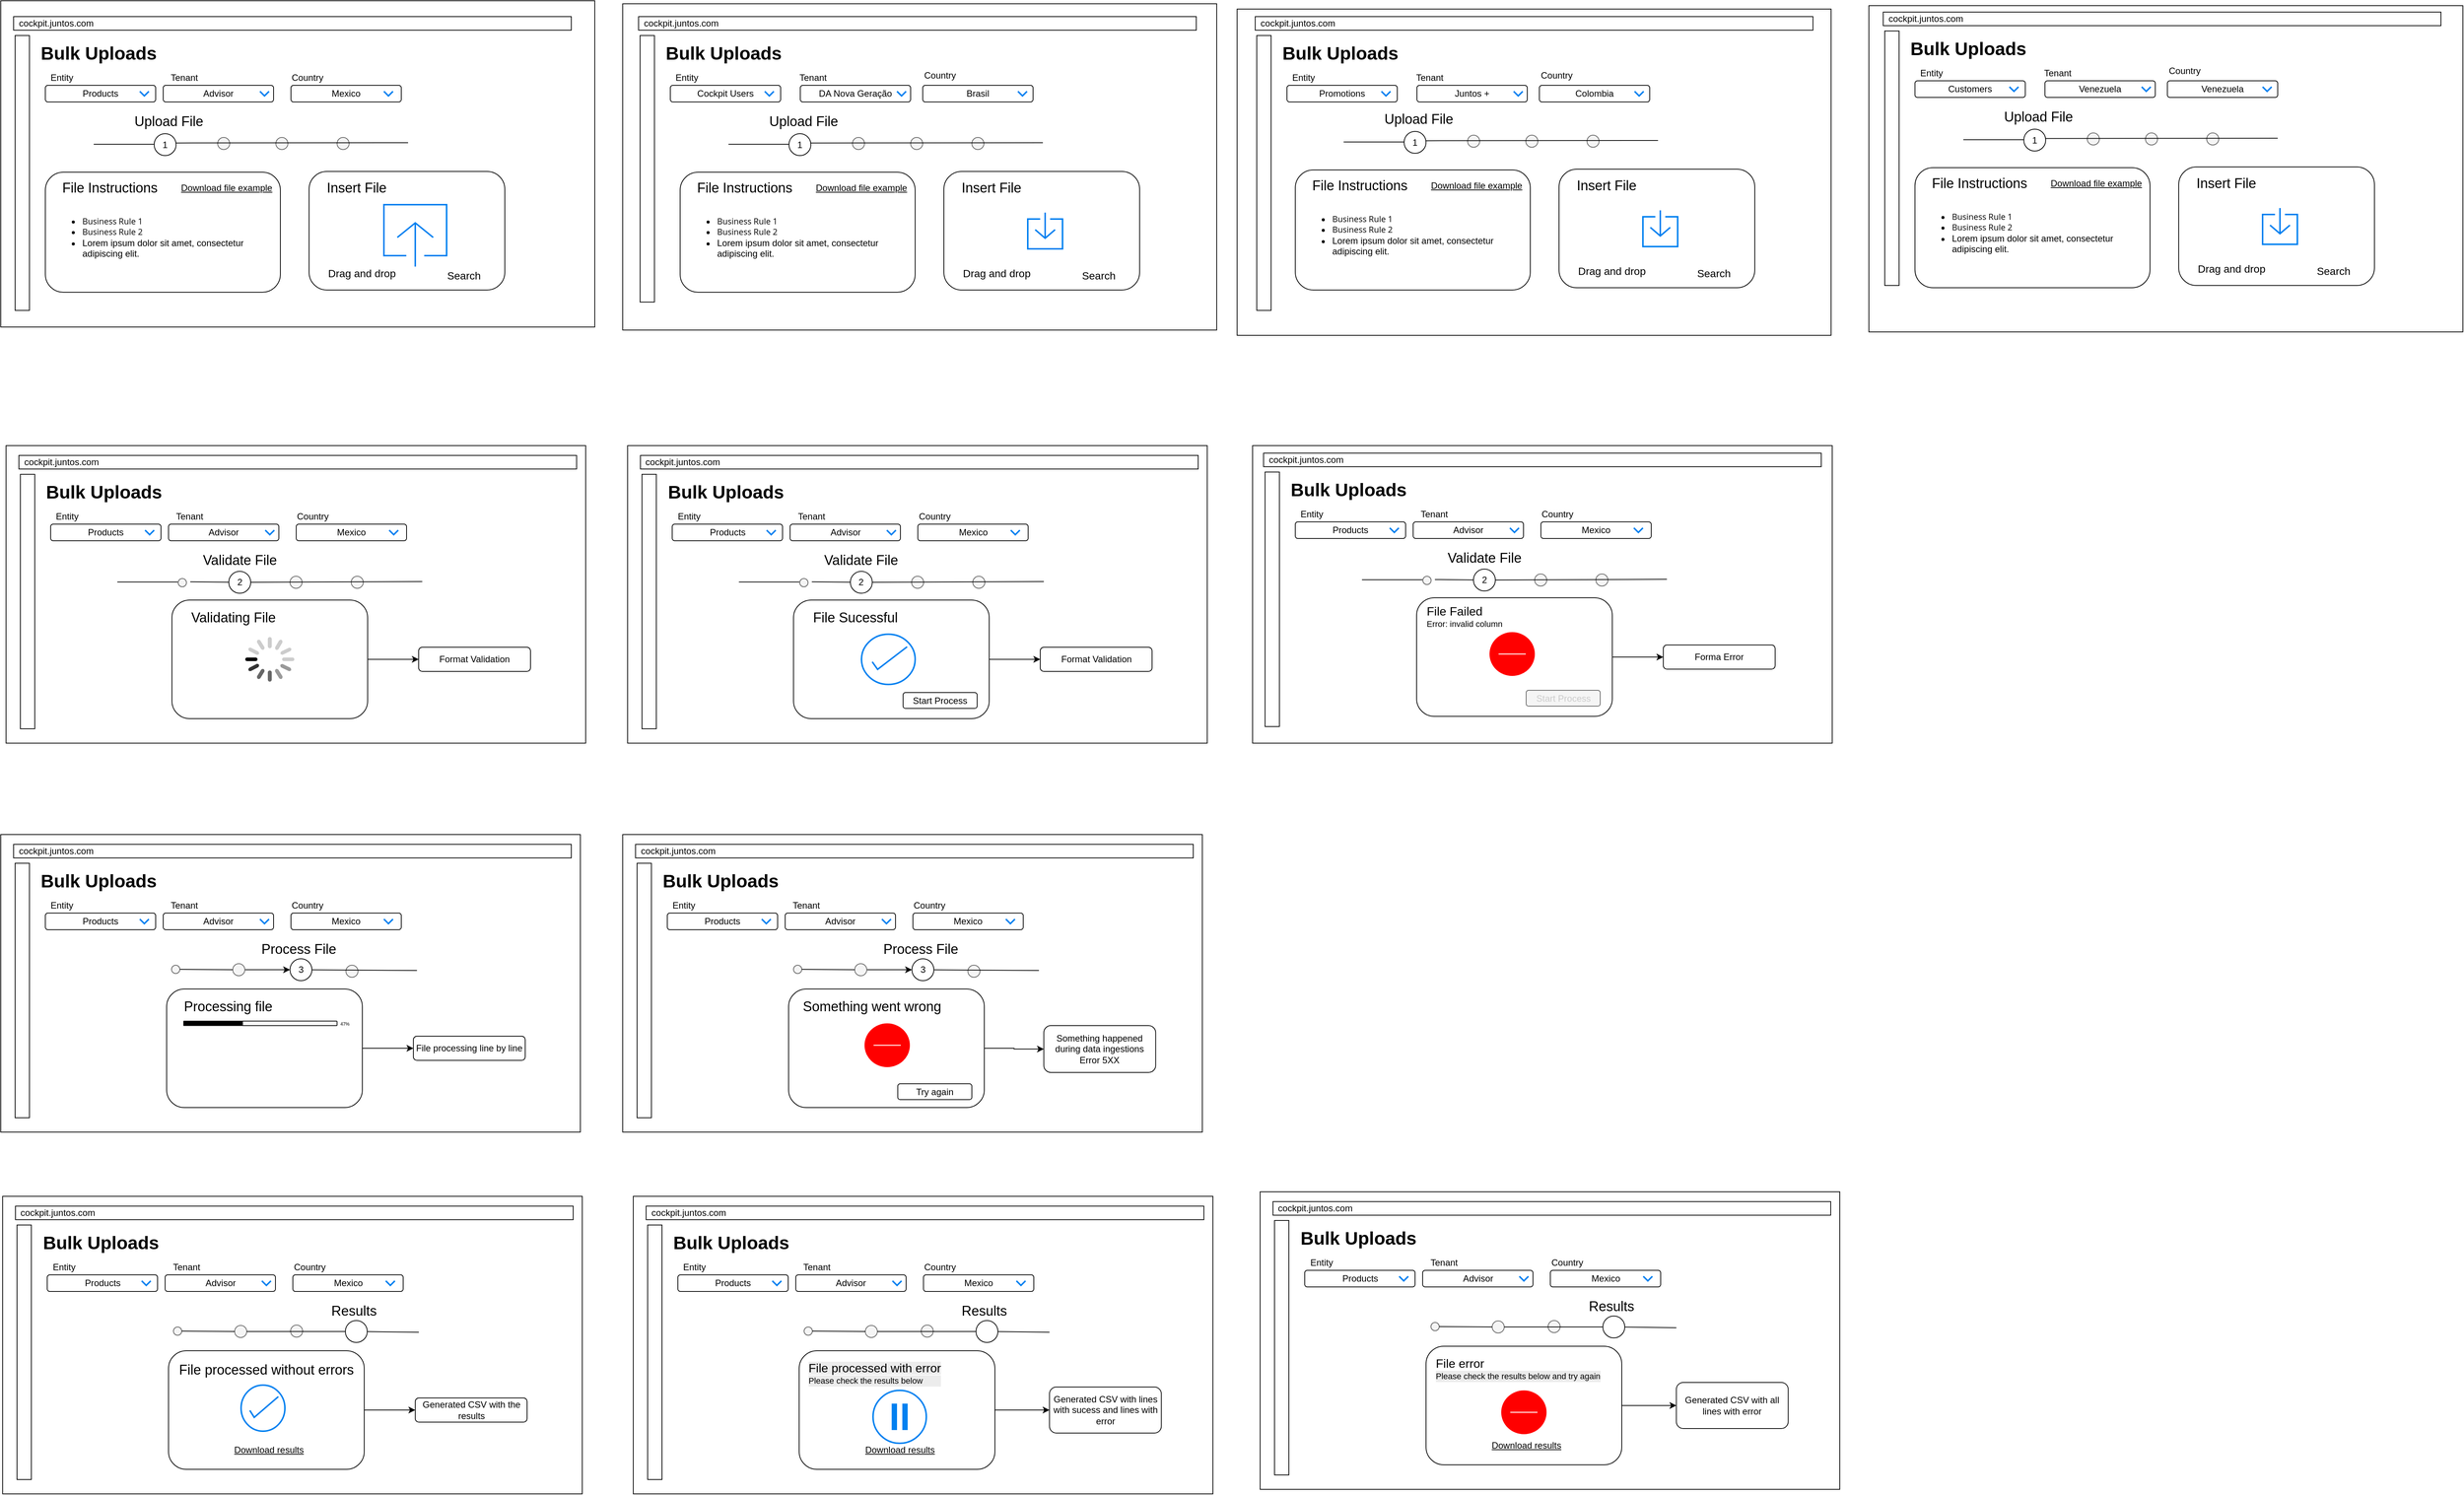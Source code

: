 <mxfile version="27.0.4">
  <diagram name="Página-1" id="wU58etXfz-hKI9RDVXUX">
    <mxGraphModel dx="2430" dy="971" grid="0" gridSize="10" guides="1" tooltips="1" connect="1" arrows="1" fold="1" page="1" pageScale="1" pageWidth="827" pageHeight="1169" math="0" shadow="0">
      <root>
        <mxCell id="0" />
        <mxCell id="1" parent="0" />
        <mxCell id="Jp8yfKyTnRDQH-Kfa9AB-219" value="" style="verticalLabelPosition=bottom;verticalAlign=top;html=1;shape=mxgraph.basic.rect;fillColor2=none;strokeWidth=1;size=20;indent=5;" vertex="1" parent="1">
          <mxGeometry x="1675" y="36.5" width="786" height="432" as="geometry" />
        </mxCell>
        <mxCell id="Jp8yfKyTnRDQH-Kfa9AB-218" value="" style="verticalLabelPosition=bottom;verticalAlign=top;html=1;shape=mxgraph.basic.rect;fillColor2=none;strokeWidth=1;size=20;indent=5;" vertex="1" parent="1">
          <mxGeometry x="839" y="41" width="786" height="432" as="geometry" />
        </mxCell>
        <mxCell id="Jp8yfKyTnRDQH-Kfa9AB-217" value="" style="verticalLabelPosition=bottom;verticalAlign=top;html=1;shape=mxgraph.basic.rect;fillColor2=none;strokeWidth=1;size=20;indent=5;" vertex="1" parent="1">
          <mxGeometry x="26" y="34" width="786" height="432" as="geometry" />
        </mxCell>
        <mxCell id="Y-8XzN2pI9Ohs8zJ8uPt-7" value="" style="verticalLabelPosition=bottom;verticalAlign=top;html=1;shape=mxgraph.basic.rect;fillColor2=none;strokeWidth=1;size=20;indent=5;" parent="1" vertex="1">
          <mxGeometry x="47" y="51" width="738" height="18" as="geometry" />
        </mxCell>
        <mxCell id="Jp8yfKyTnRDQH-Kfa9AB-1" value="cockpit.juntos.com" style="text;html=1;align=center;verticalAlign=middle;resizable=0;points=[];autosize=1;strokeColor=none;fillColor=none;" vertex="1" parent="1">
          <mxGeometry x="44" y="47" width="117" height="26" as="geometry" />
        </mxCell>
        <mxCell id="Jp8yfKyTnRDQH-Kfa9AB-2" value="" style="rounded=0;whiteSpace=wrap;html=1;" vertex="1" parent="1">
          <mxGeometry x="49" y="76" width="19" height="353" as="geometry" />
        </mxCell>
        <mxCell id="Jp8yfKyTnRDQH-Kfa9AB-6" value="&lt;h1 style=&quot;margin-top: 0px;&quot;&gt;Bulk Uploads&lt;/h1&gt;" style="text;html=1;whiteSpace=wrap;overflow=hidden;rounded=0;" vertex="1" parent="1">
          <mxGeometry x="81" y="79" width="180" height="41" as="geometry" />
        </mxCell>
        <mxCell id="Jp8yfKyTnRDQH-Kfa9AB-8" value="Cockpit Users" style="rounded=1;whiteSpace=wrap;html=1;" vertex="1" parent="1">
          <mxGeometry x="89" y="142" width="146" height="22" as="geometry" />
        </mxCell>
        <mxCell id="Jp8yfKyTnRDQH-Kfa9AB-11" value="Entity" style="text;html=1;align=center;verticalAlign=middle;whiteSpace=wrap;rounded=0;" vertex="1" parent="1">
          <mxGeometry x="81" y="117" width="60" height="30" as="geometry" />
        </mxCell>
        <mxCell id="Jp8yfKyTnRDQH-Kfa9AB-12" value="" style="html=1;verticalLabelPosition=bottom;labelBackgroundColor=#ffffff;verticalAlign=top;shadow=0;dashed=0;strokeWidth=2;shape=mxgraph.ios7.misc.down;strokeColor=#0080f0;" vertex="1" parent="1">
          <mxGeometry x="214" y="150" width="12" height="6" as="geometry" />
        </mxCell>
        <mxCell id="Jp8yfKyTnRDQH-Kfa9AB-14" value="Tenant" style="text;html=1;align=center;verticalAlign=middle;whiteSpace=wrap;rounded=0;" vertex="1" parent="1">
          <mxGeometry x="248" y="117" width="60" height="30" as="geometry" />
        </mxCell>
        <mxCell id="Jp8yfKyTnRDQH-Kfa9AB-15" value="DA Nova Geração" style="rounded=1;whiteSpace=wrap;html=1;" vertex="1" parent="1">
          <mxGeometry x="261" y="142" width="146" height="22" as="geometry" />
        </mxCell>
        <mxCell id="Jp8yfKyTnRDQH-Kfa9AB-17" value="" style="html=1;verticalLabelPosition=bottom;labelBackgroundColor=#ffffff;verticalAlign=top;shadow=0;dashed=0;strokeWidth=2;shape=mxgraph.ios7.misc.down;strokeColor=#0080f0;" vertex="1" parent="1">
          <mxGeometry x="389" y="150" width="12" height="6" as="geometry" />
        </mxCell>
        <mxCell id="Jp8yfKyTnRDQH-Kfa9AB-18" value="Country" style="text;html=1;align=center;verticalAlign=middle;whiteSpace=wrap;rounded=0;" vertex="1" parent="1">
          <mxGeometry x="416" y="114" width="60" height="30" as="geometry" />
        </mxCell>
        <mxCell id="Jp8yfKyTnRDQH-Kfa9AB-19" value="Brasil" style="rounded=1;whiteSpace=wrap;html=1;" vertex="1" parent="1">
          <mxGeometry x="423" y="142" width="146" height="22" as="geometry" />
        </mxCell>
        <mxCell id="Jp8yfKyTnRDQH-Kfa9AB-20" value="" style="html=1;verticalLabelPosition=bottom;labelBackgroundColor=#ffffff;verticalAlign=top;shadow=0;dashed=0;strokeWidth=2;shape=mxgraph.ios7.misc.down;strokeColor=#0080f0;" vertex="1" parent="1">
          <mxGeometry x="549" y="150" width="12" height="6" as="geometry" />
        </mxCell>
        <mxCell id="Jp8yfKyTnRDQH-Kfa9AB-31" value="" style="verticalLabelPosition=bottom;verticalAlign=top;html=1;shape=mxgraph.basic.rect;fillColor2=none;strokeWidth=1;size=20;indent=5;" vertex="1" parent="1">
          <mxGeometry x="-797" y="30" width="786" height="432" as="geometry" />
        </mxCell>
        <mxCell id="Jp8yfKyTnRDQH-Kfa9AB-32" value="" style="verticalLabelPosition=bottom;verticalAlign=top;html=1;shape=mxgraph.basic.rect;fillColor2=none;strokeWidth=1;size=20;indent=5;" vertex="1" parent="1">
          <mxGeometry x="-780" y="51" width="738" height="18" as="geometry" />
        </mxCell>
        <mxCell id="Jp8yfKyTnRDQH-Kfa9AB-33" value="cockpit.juntos.com" style="text;html=1;align=center;verticalAlign=middle;resizable=0;points=[];autosize=1;strokeColor=none;fillColor=none;" vertex="1" parent="1">
          <mxGeometry x="-783" y="47" width="117" height="26" as="geometry" />
        </mxCell>
        <mxCell id="Jp8yfKyTnRDQH-Kfa9AB-34" value="" style="rounded=0;whiteSpace=wrap;html=1;" vertex="1" parent="1">
          <mxGeometry x="-778" y="76" width="19" height="364" as="geometry" />
        </mxCell>
        <mxCell id="Jp8yfKyTnRDQH-Kfa9AB-35" value="&lt;h1 style=&quot;margin-top: 0px;&quot;&gt;Bulk Uploads&lt;/h1&gt;" style="text;html=1;whiteSpace=wrap;overflow=hidden;rounded=0;" vertex="1" parent="1">
          <mxGeometry x="-746" y="79" width="180" height="41" as="geometry" />
        </mxCell>
        <mxCell id="Jp8yfKyTnRDQH-Kfa9AB-36" value="" style="rounded=1;whiteSpace=wrap;html=1;" vertex="1" parent="1">
          <mxGeometry x="-389" y="256" width="259" height="157" as="geometry" />
        </mxCell>
        <mxCell id="Jp8yfKyTnRDQH-Kfa9AB-37" value="Products" style="rounded=1;whiteSpace=wrap;html=1;" vertex="1" parent="1">
          <mxGeometry x="-738" y="142" width="146" height="22" as="geometry" />
        </mxCell>
        <mxCell id="Jp8yfKyTnRDQH-Kfa9AB-38" value="Advisor" style="rounded=1;whiteSpace=wrap;html=1;" vertex="1" parent="1">
          <mxGeometry x="-582" y="142" width="146" height="22" as="geometry" />
        </mxCell>
        <mxCell id="Jp8yfKyTnRDQH-Kfa9AB-39" value="Entity" style="text;html=1;align=center;verticalAlign=middle;whiteSpace=wrap;rounded=0;" vertex="1" parent="1">
          <mxGeometry x="-746" y="117" width="60" height="30" as="geometry" />
        </mxCell>
        <mxCell id="Jp8yfKyTnRDQH-Kfa9AB-40" value="" style="html=1;verticalLabelPosition=bottom;labelBackgroundColor=#ffffff;verticalAlign=top;shadow=0;dashed=0;strokeWidth=2;shape=mxgraph.ios7.misc.down;strokeColor=#0080f0;" vertex="1" parent="1">
          <mxGeometry x="-613" y="150" width="12" height="6" as="geometry" />
        </mxCell>
        <mxCell id="Jp8yfKyTnRDQH-Kfa9AB-41" value="Tenant" style="text;html=1;align=center;verticalAlign=middle;whiteSpace=wrap;rounded=0;" vertex="1" parent="1">
          <mxGeometry x="-584" y="117" width="60" height="30" as="geometry" />
        </mxCell>
        <mxCell id="Jp8yfKyTnRDQH-Kfa9AB-44" value="" style="html=1;verticalLabelPosition=bottom;labelBackgroundColor=#ffffff;verticalAlign=top;shadow=0;dashed=0;strokeWidth=2;shape=mxgraph.ios7.misc.down;strokeColor=#0080f0;" vertex="1" parent="1">
          <mxGeometry x="-454" y="150" width="12" height="6" as="geometry" />
        </mxCell>
        <mxCell id="Jp8yfKyTnRDQH-Kfa9AB-46" value="Country" style="text;html=1;align=center;verticalAlign=middle;whiteSpace=wrap;rounded=0;" vertex="1" parent="1">
          <mxGeometry x="-421" y="117" width="60" height="30" as="geometry" />
        </mxCell>
        <mxCell id="Jp8yfKyTnRDQH-Kfa9AB-47" value="Mexico" style="rounded=1;whiteSpace=wrap;html=1;" vertex="1" parent="1">
          <mxGeometry x="-413" y="142" width="146" height="22" as="geometry" />
        </mxCell>
        <mxCell id="Jp8yfKyTnRDQH-Kfa9AB-48" value="" style="html=1;verticalLabelPosition=bottom;labelBackgroundColor=#ffffff;verticalAlign=top;shadow=0;dashed=0;strokeWidth=2;shape=mxgraph.ios7.misc.down;strokeColor=#0080f0;" vertex="1" parent="1">
          <mxGeometry x="-290" y="150" width="12" height="6" as="geometry" />
        </mxCell>
        <mxCell id="Jp8yfKyTnRDQH-Kfa9AB-50" value="&lt;font style=&quot;font-size: 18px;&quot;&gt;Insert File&lt;/font&gt;" style="text;html=1;align=center;verticalAlign=middle;whiteSpace=wrap;rounded=0;" vertex="1" parent="1">
          <mxGeometry x="-374" y="266" width="96" height="24" as="geometry" />
        </mxCell>
        <mxCell id="Jp8yfKyTnRDQH-Kfa9AB-51" value="&lt;font style=&quot;font-size: 14px;&quot;&gt;Drag and drop&lt;/font&gt;" style="text;html=1;align=center;verticalAlign=middle;whiteSpace=wrap;rounded=0;" vertex="1" parent="1">
          <mxGeometry x="-367" y="379" width="96" height="24" as="geometry" />
        </mxCell>
        <mxCell id="Jp8yfKyTnRDQH-Kfa9AB-52" value="&lt;font style=&quot;font-size: 14px;&quot;&gt;Search&lt;/font&gt;" style="text;html=1;align=center;verticalAlign=middle;whiteSpace=wrap;rounded=0;" vertex="1" parent="1">
          <mxGeometry x="-232" y="382" width="96" height="24" as="geometry" />
        </mxCell>
        <mxCell id="Jp8yfKyTnRDQH-Kfa9AB-53" value="" style="rounded=1;whiteSpace=wrap;html=1;" vertex="1" parent="1">
          <mxGeometry x="-738" y="257" width="311" height="159" as="geometry" />
        </mxCell>
        <mxCell id="Jp8yfKyTnRDQH-Kfa9AB-54" value="&lt;font style=&quot;font-size: 18px;&quot;&gt;File Instructions&lt;/font&gt;" style="text;html=1;align=center;verticalAlign=middle;whiteSpace=wrap;rounded=0;" vertex="1" parent="1">
          <mxGeometry x="-731" y="271" width="157" height="14" as="geometry" />
        </mxCell>
        <mxCell id="Jp8yfKyTnRDQH-Kfa9AB-55" value="&lt;font&gt;&lt;u style=&quot;&quot;&gt;Download file example&lt;/u&gt;&lt;/font&gt;" style="text;html=1;align=center;verticalAlign=middle;whiteSpace=wrap;rounded=0;" vertex="1" parent="1">
          <mxGeometry x="-579" y="269" width="162" height="18" as="geometry" />
        </mxCell>
        <mxCell id="Jp8yfKyTnRDQH-Kfa9AB-56" value="&lt;ul&gt;&lt;li&gt;&lt;span style=&quot;font-family: &amp;quot;Open Sans&amp;quot;, Arial, sans-serif; background-color: rgb(255, 255, 255);&quot;&gt;&lt;font style=&quot;font-size: 11px;&quot;&gt;Business Rule 1&lt;/font&gt;&lt;/span&gt;&lt;/li&gt;&lt;li&gt;&lt;span style=&quot;font-family: &amp;quot;Open Sans&amp;quot;, Arial, sans-serif; background-color: rgb(255, 255, 255);&quot;&gt;&lt;font style=&quot;font-size: 11px;&quot;&gt;Business Rule 2&lt;/font&gt;&lt;/span&gt;&lt;/li&gt;&lt;li&gt;&lt;span style=&quot;background-color: rgb(255, 255, 255);&quot;&gt;&lt;font face=&quot;Helvetica&quot;&gt;&lt;span style=&quot;text-align: justify;&quot;&gt;Lorem ipsum dolor sit amet, consectetur adipiscing elit.&amp;nbsp;&lt;/span&gt;&lt;/font&gt;&lt;/span&gt;&lt;/li&gt;&lt;/ul&gt;" style="text;html=1;align=left;verticalAlign=middle;whiteSpace=wrap;rounded=0;" vertex="1" parent="1">
          <mxGeometry x="-731" y="304" width="293" height="78" as="geometry" />
        </mxCell>
        <mxCell id="Jp8yfKyTnRDQH-Kfa9AB-86" value="" style="verticalLabelPosition=bottom;verticalAlign=top;html=1;shape=mxgraph.basic.rect;fillColor2=none;strokeWidth=1;size=20;indent=5;" vertex="1" parent="1">
          <mxGeometry x="863" y="51" width="738" height="18" as="geometry" />
        </mxCell>
        <mxCell id="Jp8yfKyTnRDQH-Kfa9AB-87" value="cockpit.juntos.com" style="text;html=1;align=center;verticalAlign=middle;resizable=0;points=[];autosize=1;strokeColor=none;fillColor=none;" vertex="1" parent="1">
          <mxGeometry x="860" y="47" width="117" height="26" as="geometry" />
        </mxCell>
        <mxCell id="Jp8yfKyTnRDQH-Kfa9AB-88" value="" style="rounded=0;whiteSpace=wrap;html=1;" vertex="1" parent="1">
          <mxGeometry x="865" y="76" width="19" height="364" as="geometry" />
        </mxCell>
        <mxCell id="Jp8yfKyTnRDQH-Kfa9AB-89" value="&lt;h1 style=&quot;margin-top: 0px;&quot;&gt;Bulk Uploads&lt;/h1&gt;" style="text;html=1;whiteSpace=wrap;overflow=hidden;rounded=0;" vertex="1" parent="1">
          <mxGeometry x="897" y="79" width="180" height="41" as="geometry" />
        </mxCell>
        <mxCell id="Jp8yfKyTnRDQH-Kfa9AB-91" value="Promotions" style="rounded=1;whiteSpace=wrap;html=1;" vertex="1" parent="1">
          <mxGeometry x="905" y="142" width="146" height="22" as="geometry" />
        </mxCell>
        <mxCell id="Jp8yfKyTnRDQH-Kfa9AB-92" value="Entity" style="text;html=1;align=center;verticalAlign=middle;whiteSpace=wrap;rounded=0;" vertex="1" parent="1">
          <mxGeometry x="897" y="117" width="60" height="30" as="geometry" />
        </mxCell>
        <mxCell id="Jp8yfKyTnRDQH-Kfa9AB-93" value="" style="html=1;verticalLabelPosition=bottom;labelBackgroundColor=#ffffff;verticalAlign=top;shadow=0;dashed=0;strokeWidth=2;shape=mxgraph.ios7.misc.down;strokeColor=#0080f0;" vertex="1" parent="1">
          <mxGeometry x="1030" y="150" width="12" height="6" as="geometry" />
        </mxCell>
        <mxCell id="Jp8yfKyTnRDQH-Kfa9AB-94" value="Tenant" style="text;html=1;align=center;verticalAlign=middle;whiteSpace=wrap;rounded=0;" vertex="1" parent="1">
          <mxGeometry x="1064" y="117" width="60" height="30" as="geometry" />
        </mxCell>
        <mxCell id="Jp8yfKyTnRDQH-Kfa9AB-95" value="Juntos +" style="rounded=1;whiteSpace=wrap;html=1;" vertex="1" parent="1">
          <mxGeometry x="1077" y="142" width="146" height="22" as="geometry" />
        </mxCell>
        <mxCell id="Jp8yfKyTnRDQH-Kfa9AB-96" value="" style="html=1;verticalLabelPosition=bottom;labelBackgroundColor=#ffffff;verticalAlign=top;shadow=0;dashed=0;strokeWidth=2;shape=mxgraph.ios7.misc.down;strokeColor=#0080f0;" vertex="1" parent="1">
          <mxGeometry x="1205" y="150" width="12" height="6" as="geometry" />
        </mxCell>
        <mxCell id="Jp8yfKyTnRDQH-Kfa9AB-97" value="Country" style="text;html=1;align=center;verticalAlign=middle;whiteSpace=wrap;rounded=0;" vertex="1" parent="1">
          <mxGeometry x="1232" y="114" width="60" height="30" as="geometry" />
        </mxCell>
        <mxCell id="Jp8yfKyTnRDQH-Kfa9AB-98" value="Colombia" style="rounded=1;whiteSpace=wrap;html=1;" vertex="1" parent="1">
          <mxGeometry x="1239" y="142" width="146" height="22" as="geometry" />
        </mxCell>
        <mxCell id="Jp8yfKyTnRDQH-Kfa9AB-99" value="" style="html=1;verticalLabelPosition=bottom;labelBackgroundColor=#ffffff;verticalAlign=top;shadow=0;dashed=0;strokeWidth=2;shape=mxgraph.ios7.misc.down;strokeColor=#0080f0;" vertex="1" parent="1">
          <mxGeometry x="1365" y="150" width="12" height="6" as="geometry" />
        </mxCell>
        <mxCell id="Jp8yfKyTnRDQH-Kfa9AB-109" value="" style="verticalLabelPosition=bottom;verticalAlign=top;html=1;shape=mxgraph.basic.rect;fillColor2=none;strokeWidth=1;size=20;indent=5;" vertex="1" parent="1">
          <mxGeometry x="1694" y="45" width="738" height="18" as="geometry" />
        </mxCell>
        <mxCell id="Jp8yfKyTnRDQH-Kfa9AB-110" value="cockpit.juntos.com" style="text;html=1;align=center;verticalAlign=middle;resizable=0;points=[];autosize=1;strokeColor=none;fillColor=none;" vertex="1" parent="1">
          <mxGeometry x="1691" y="41" width="117" height="26" as="geometry" />
        </mxCell>
        <mxCell id="Jp8yfKyTnRDQH-Kfa9AB-111" value="" style="rounded=0;whiteSpace=wrap;html=1;" vertex="1" parent="1">
          <mxGeometry x="1696" y="70" width="19" height="337" as="geometry" />
        </mxCell>
        <mxCell id="Jp8yfKyTnRDQH-Kfa9AB-112" value="&lt;h1 style=&quot;margin-top: 0px;&quot;&gt;Bulk Uploads&lt;/h1&gt;" style="text;html=1;whiteSpace=wrap;overflow=hidden;rounded=0;" vertex="1" parent="1">
          <mxGeometry x="1728" y="73" width="180" height="41" as="geometry" />
        </mxCell>
        <mxCell id="Jp8yfKyTnRDQH-Kfa9AB-114" value="Customers" style="rounded=1;whiteSpace=wrap;html=1;" vertex="1" parent="1">
          <mxGeometry x="1736" y="136" width="146" height="22" as="geometry" />
        </mxCell>
        <mxCell id="Jp8yfKyTnRDQH-Kfa9AB-115" value="Entity" style="text;html=1;align=center;verticalAlign=middle;whiteSpace=wrap;rounded=0;" vertex="1" parent="1">
          <mxGeometry x="1728" y="111" width="60" height="30" as="geometry" />
        </mxCell>
        <mxCell id="Jp8yfKyTnRDQH-Kfa9AB-116" value="" style="html=1;verticalLabelPosition=bottom;labelBackgroundColor=#ffffff;verticalAlign=top;shadow=0;dashed=0;strokeWidth=2;shape=mxgraph.ios7.misc.down;strokeColor=#0080f0;" vertex="1" parent="1">
          <mxGeometry x="1861" y="144" width="12" height="6" as="geometry" />
        </mxCell>
        <mxCell id="Jp8yfKyTnRDQH-Kfa9AB-117" value="Tenant" style="text;html=1;align=center;verticalAlign=middle;whiteSpace=wrap;rounded=0;" vertex="1" parent="1">
          <mxGeometry x="1895" y="111" width="60" height="30" as="geometry" />
        </mxCell>
        <mxCell id="Jp8yfKyTnRDQH-Kfa9AB-118" value="Venezuela" style="rounded=1;whiteSpace=wrap;html=1;" vertex="1" parent="1">
          <mxGeometry x="1908" y="136" width="146" height="22" as="geometry" />
        </mxCell>
        <mxCell id="Jp8yfKyTnRDQH-Kfa9AB-119" value="" style="html=1;verticalLabelPosition=bottom;labelBackgroundColor=#ffffff;verticalAlign=top;shadow=0;dashed=0;strokeWidth=2;shape=mxgraph.ios7.misc.down;strokeColor=#0080f0;" vertex="1" parent="1">
          <mxGeometry x="2036" y="144" width="12" height="6" as="geometry" />
        </mxCell>
        <mxCell id="Jp8yfKyTnRDQH-Kfa9AB-120" value="Country" style="text;html=1;align=center;verticalAlign=middle;whiteSpace=wrap;rounded=0;" vertex="1" parent="1">
          <mxGeometry x="2063" y="108" width="60" height="30" as="geometry" />
        </mxCell>
        <mxCell id="Jp8yfKyTnRDQH-Kfa9AB-121" value="Venezuela" style="rounded=1;whiteSpace=wrap;html=1;" vertex="1" parent="1">
          <mxGeometry x="2070" y="136" width="146" height="22" as="geometry" />
        </mxCell>
        <mxCell id="Jp8yfKyTnRDQH-Kfa9AB-122" value="" style="html=1;verticalLabelPosition=bottom;labelBackgroundColor=#ffffff;verticalAlign=top;shadow=0;dashed=0;strokeWidth=2;shape=mxgraph.ios7.misc.down;strokeColor=#0080f0;" vertex="1" parent="1">
          <mxGeometry x="2196" y="144" width="12" height="6" as="geometry" />
        </mxCell>
        <mxCell id="Jp8yfKyTnRDQH-Kfa9AB-131" value="" style="verticalLabelPosition=bottom;verticalAlign=top;html=1;shape=mxgraph.basic.rect;fillColor2=none;strokeWidth=1;size=20;indent=5;" vertex="1" parent="1">
          <mxGeometry x="-790" y="619" width="767" height="394" as="geometry" />
        </mxCell>
        <mxCell id="Jp8yfKyTnRDQH-Kfa9AB-132" value="" style="verticalLabelPosition=bottom;verticalAlign=top;html=1;shape=mxgraph.basic.rect;fillColor2=none;strokeWidth=1;size=20;indent=5;" vertex="1" parent="1">
          <mxGeometry x="-773" y="632" width="738" height="18" as="geometry" />
        </mxCell>
        <mxCell id="Jp8yfKyTnRDQH-Kfa9AB-133" value="cockpit.juntos.com" style="text;html=1;align=center;verticalAlign=middle;resizable=0;points=[];autosize=1;strokeColor=none;fillColor=none;" vertex="1" parent="1">
          <mxGeometry x="-776" y="628" width="117" height="26" as="geometry" />
        </mxCell>
        <mxCell id="Jp8yfKyTnRDQH-Kfa9AB-134" value="" style="rounded=0;whiteSpace=wrap;html=1;" vertex="1" parent="1">
          <mxGeometry x="-771" y="657" width="19" height="337" as="geometry" />
        </mxCell>
        <mxCell id="Jp8yfKyTnRDQH-Kfa9AB-135" value="&lt;h1 style=&quot;margin-top: 0px;&quot;&gt;Bulk Uploads&lt;/h1&gt;" style="text;html=1;whiteSpace=wrap;overflow=hidden;rounded=0;" vertex="1" parent="1">
          <mxGeometry x="-739" y="660" width="180" height="41" as="geometry" />
        </mxCell>
        <mxCell id="Jp8yfKyTnRDQH-Kfa9AB-156" value="" style="edgeStyle=orthogonalEdgeStyle;rounded=0;orthogonalLoop=1;jettySize=auto;html=1;" edge="1" parent="1" source="Jp8yfKyTnRDQH-Kfa9AB-136" target="Jp8yfKyTnRDQH-Kfa9AB-155">
          <mxGeometry relative="1" as="geometry" />
        </mxCell>
        <mxCell id="Jp8yfKyTnRDQH-Kfa9AB-136" value="" style="rounded=1;whiteSpace=wrap;html=1;" vertex="1" parent="1">
          <mxGeometry x="-570.5" y="823.5" width="259" height="157" as="geometry" />
        </mxCell>
        <mxCell id="Jp8yfKyTnRDQH-Kfa9AB-137" value="Products" style="rounded=1;whiteSpace=wrap;html=1;" vertex="1" parent="1">
          <mxGeometry x="-731" y="723" width="146" height="22" as="geometry" />
        </mxCell>
        <mxCell id="Jp8yfKyTnRDQH-Kfa9AB-138" value="Advisor" style="rounded=1;whiteSpace=wrap;html=1;" vertex="1" parent="1">
          <mxGeometry x="-575" y="723" width="146" height="22" as="geometry" />
        </mxCell>
        <mxCell id="Jp8yfKyTnRDQH-Kfa9AB-139" value="Entity" style="text;html=1;align=center;verticalAlign=middle;whiteSpace=wrap;rounded=0;" vertex="1" parent="1">
          <mxGeometry x="-739" y="698" width="60" height="30" as="geometry" />
        </mxCell>
        <mxCell id="Jp8yfKyTnRDQH-Kfa9AB-140" value="" style="html=1;verticalLabelPosition=bottom;labelBackgroundColor=#ffffff;verticalAlign=top;shadow=0;dashed=0;strokeWidth=2;shape=mxgraph.ios7.misc.down;strokeColor=#0080f0;" vertex="1" parent="1">
          <mxGeometry x="-606" y="731" width="12" height="6" as="geometry" />
        </mxCell>
        <mxCell id="Jp8yfKyTnRDQH-Kfa9AB-141" value="Tenant" style="text;html=1;align=center;verticalAlign=middle;whiteSpace=wrap;rounded=0;" vertex="1" parent="1">
          <mxGeometry x="-577" y="698" width="60" height="30" as="geometry" />
        </mxCell>
        <mxCell id="Jp8yfKyTnRDQH-Kfa9AB-142" value="" style="html=1;verticalLabelPosition=bottom;labelBackgroundColor=#ffffff;verticalAlign=top;shadow=0;dashed=0;strokeWidth=2;shape=mxgraph.ios7.misc.down;strokeColor=#0080f0;" vertex="1" parent="1">
          <mxGeometry x="-447" y="731" width="12" height="6" as="geometry" />
        </mxCell>
        <mxCell id="Jp8yfKyTnRDQH-Kfa9AB-143" value="Country" style="text;html=1;align=center;verticalAlign=middle;whiteSpace=wrap;rounded=0;" vertex="1" parent="1">
          <mxGeometry x="-414" y="698" width="60" height="30" as="geometry" />
        </mxCell>
        <mxCell id="Jp8yfKyTnRDQH-Kfa9AB-144" value="Mexico" style="rounded=1;whiteSpace=wrap;html=1;" vertex="1" parent="1">
          <mxGeometry x="-406" y="723" width="146" height="22" as="geometry" />
        </mxCell>
        <mxCell id="Jp8yfKyTnRDQH-Kfa9AB-145" value="" style="html=1;verticalLabelPosition=bottom;labelBackgroundColor=#ffffff;verticalAlign=top;shadow=0;dashed=0;strokeWidth=2;shape=mxgraph.ios7.misc.down;strokeColor=#0080f0;" vertex="1" parent="1">
          <mxGeometry x="-283" y="731" width="12" height="6" as="geometry" />
        </mxCell>
        <mxCell id="Jp8yfKyTnRDQH-Kfa9AB-147" value="&lt;font style=&quot;font-size: 18px;&quot;&gt;Validating File&lt;/font&gt;" style="text;html=1;align=center;verticalAlign=middle;whiteSpace=wrap;rounded=0;" vertex="1" parent="1">
          <mxGeometry x="-561" y="835" width="144" height="24" as="geometry" />
        </mxCell>
        <mxCell id="Jp8yfKyTnRDQH-Kfa9AB-154" value="" style="html=1;verticalLabelPosition=bottom;labelBackgroundColor=#ffffff;verticalAlign=top;shadow=0;dashed=0;strokeWidth=2;shape=mxgraph.ios7.misc.loading_circle;" vertex="1" parent="1">
          <mxGeometry x="-473.5" y="872.5" width="65" height="59" as="geometry" />
        </mxCell>
        <mxCell id="Jp8yfKyTnRDQH-Kfa9AB-155" value="Format Validation" style="rounded=1;whiteSpace=wrap;html=1;" vertex="1" parent="1">
          <mxGeometry x="-244" y="886" width="148" height="32" as="geometry" />
        </mxCell>
        <mxCell id="Jp8yfKyTnRDQH-Kfa9AB-157" value="1" style="ellipse;whiteSpace=wrap;html=1;aspect=fixed;" vertex="1" parent="1">
          <mxGeometry x="-594" y="206" width="29" height="29" as="geometry" />
        </mxCell>
        <mxCell id="Jp8yfKyTnRDQH-Kfa9AB-158" value="" style="ellipse;whiteSpace=wrap;html=1;aspect=fixed;fillColor=#f5f5f5;fontColor=#333333;strokeColor=#666666;" vertex="1" parent="1">
          <mxGeometry x="-510" y="211" width="16" height="16" as="geometry" />
        </mxCell>
        <mxCell id="Jp8yfKyTnRDQH-Kfa9AB-162" value="" style="ellipse;whiteSpace=wrap;html=1;aspect=fixed;fillColor=#f5f5f5;fontColor=#333333;strokeColor=#666666;" vertex="1" parent="1">
          <mxGeometry x="-433" y="211" width="16" height="16" as="geometry" />
        </mxCell>
        <mxCell id="Jp8yfKyTnRDQH-Kfa9AB-163" value="" style="ellipse;whiteSpace=wrap;html=1;aspect=fixed;fillColor=#f5f5f5;fontColor=#333333;strokeColor=#666666;" vertex="1" parent="1">
          <mxGeometry x="-352" y="211" width="16" height="16" as="geometry" />
        </mxCell>
        <mxCell id="Jp8yfKyTnRDQH-Kfa9AB-164" value="" style="endArrow=none;html=1;rounded=0;" edge="1" parent="1">
          <mxGeometry width="50" height="50" relative="1" as="geometry">
            <mxPoint x="-674" y="220" as="sourcePoint" />
            <mxPoint x="-594" y="220" as="targetPoint" />
          </mxGeometry>
        </mxCell>
        <mxCell id="Jp8yfKyTnRDQH-Kfa9AB-165" value="" style="endArrow=none;html=1;rounded=0;" edge="1" parent="1">
          <mxGeometry width="50" height="50" relative="1" as="geometry">
            <mxPoint x="-565" y="218.33" as="sourcePoint" />
            <mxPoint x="-258" y="218" as="targetPoint" />
          </mxGeometry>
        </mxCell>
        <mxCell id="Jp8yfKyTnRDQH-Kfa9AB-166" value="&lt;font style=&quot;font-size: 18px;&quot;&gt;Upload File&lt;/font&gt;" style="text;html=1;align=center;verticalAlign=middle;whiteSpace=wrap;rounded=0;" vertex="1" parent="1">
          <mxGeometry x="-653" y="183" width="157" height="14" as="geometry" />
        </mxCell>
        <mxCell id="Jp8yfKyTnRDQH-Kfa9AB-168" value="" style="rounded=1;whiteSpace=wrap;html=1;" vertex="1" parent="1">
          <mxGeometry x="451" y="256" width="259" height="157" as="geometry" />
        </mxCell>
        <mxCell id="Jp8yfKyTnRDQH-Kfa9AB-169" value="" style="html=1;verticalLabelPosition=bottom;align=center;labelBackgroundColor=#ffffff;verticalAlign=top;strokeWidth=2;strokeColor=#0080F0;shadow=0;dashed=0;shape=mxgraph.ios7.icons.down;" vertex="1" parent="1">
          <mxGeometry x="562" y="310.5" width="46" height="48" as="geometry" />
        </mxCell>
        <mxCell id="Jp8yfKyTnRDQH-Kfa9AB-170" value="&lt;font style=&quot;font-size: 18px;&quot;&gt;Insert File&lt;/font&gt;" style="text;html=1;align=center;verticalAlign=middle;whiteSpace=wrap;rounded=0;" vertex="1" parent="1">
          <mxGeometry x="466" y="266" width="96" height="24" as="geometry" />
        </mxCell>
        <mxCell id="Jp8yfKyTnRDQH-Kfa9AB-171" value="&lt;font style=&quot;font-size: 14px;&quot;&gt;Drag and drop&lt;/font&gt;" style="text;html=1;align=center;verticalAlign=middle;whiteSpace=wrap;rounded=0;" vertex="1" parent="1">
          <mxGeometry x="473" y="379" width="96" height="24" as="geometry" />
        </mxCell>
        <mxCell id="Jp8yfKyTnRDQH-Kfa9AB-172" value="&lt;font style=&quot;font-size: 14px;&quot;&gt;Search&lt;/font&gt;" style="text;html=1;align=center;verticalAlign=middle;whiteSpace=wrap;rounded=0;" vertex="1" parent="1">
          <mxGeometry x="608" y="382" width="96" height="24" as="geometry" />
        </mxCell>
        <mxCell id="Jp8yfKyTnRDQH-Kfa9AB-173" value="" style="rounded=1;whiteSpace=wrap;html=1;" vertex="1" parent="1">
          <mxGeometry x="102" y="257" width="311" height="159" as="geometry" />
        </mxCell>
        <mxCell id="Jp8yfKyTnRDQH-Kfa9AB-174" value="&lt;font style=&quot;font-size: 18px;&quot;&gt;File Instructions&lt;/font&gt;" style="text;html=1;align=center;verticalAlign=middle;whiteSpace=wrap;rounded=0;" vertex="1" parent="1">
          <mxGeometry x="109" y="271" width="157" height="14" as="geometry" />
        </mxCell>
        <mxCell id="Jp8yfKyTnRDQH-Kfa9AB-175" value="&lt;font&gt;&lt;u style=&quot;&quot;&gt;Download file example&lt;/u&gt;&lt;/font&gt;" style="text;html=1;align=center;verticalAlign=middle;whiteSpace=wrap;rounded=0;" vertex="1" parent="1">
          <mxGeometry x="261" y="269" width="162" height="18" as="geometry" />
        </mxCell>
        <mxCell id="Jp8yfKyTnRDQH-Kfa9AB-176" value="&lt;ul&gt;&lt;li&gt;&lt;span style=&quot;font-family: &amp;quot;Open Sans&amp;quot;, Arial, sans-serif; background-color: rgb(255, 255, 255);&quot;&gt;&lt;font style=&quot;font-size: 11px;&quot;&gt;Business Rule 1&lt;/font&gt;&lt;/span&gt;&lt;/li&gt;&lt;li&gt;&lt;span style=&quot;font-family: &amp;quot;Open Sans&amp;quot;, Arial, sans-serif; background-color: rgb(255, 255, 255);&quot;&gt;&lt;font style=&quot;font-size: 11px;&quot;&gt;Business Rule 2&lt;/font&gt;&lt;/span&gt;&lt;/li&gt;&lt;li&gt;&lt;span style=&quot;background-color: rgb(255, 255, 255);&quot;&gt;&lt;font face=&quot;Helvetica&quot;&gt;&lt;span style=&quot;text-align: justify;&quot;&gt;Lorem ipsum dolor sit amet, consectetur adipiscing elit.&amp;nbsp;&lt;/span&gt;&lt;/font&gt;&lt;/span&gt;&lt;/li&gt;&lt;/ul&gt;" style="text;html=1;align=left;verticalAlign=middle;whiteSpace=wrap;rounded=0;" vertex="1" parent="1">
          <mxGeometry x="109" y="304" width="293" height="78" as="geometry" />
        </mxCell>
        <mxCell id="Jp8yfKyTnRDQH-Kfa9AB-177" value="1" style="ellipse;whiteSpace=wrap;html=1;aspect=fixed;" vertex="1" parent="1">
          <mxGeometry x="246" y="206" width="29" height="29" as="geometry" />
        </mxCell>
        <mxCell id="Jp8yfKyTnRDQH-Kfa9AB-178" value="" style="ellipse;whiteSpace=wrap;html=1;aspect=fixed;fillColor=#f5f5f5;fontColor=#333333;strokeColor=#666666;" vertex="1" parent="1">
          <mxGeometry x="330" y="211" width="16" height="16" as="geometry" />
        </mxCell>
        <mxCell id="Jp8yfKyTnRDQH-Kfa9AB-179" value="" style="ellipse;whiteSpace=wrap;html=1;aspect=fixed;fillColor=#f5f5f5;fontColor=#333333;strokeColor=#666666;" vertex="1" parent="1">
          <mxGeometry x="407" y="211" width="16" height="16" as="geometry" />
        </mxCell>
        <mxCell id="Jp8yfKyTnRDQH-Kfa9AB-180" value="" style="ellipse;whiteSpace=wrap;html=1;aspect=fixed;fillColor=#f5f5f5;fontColor=#333333;strokeColor=#666666;" vertex="1" parent="1">
          <mxGeometry x="488" y="211" width="16" height="16" as="geometry" />
        </mxCell>
        <mxCell id="Jp8yfKyTnRDQH-Kfa9AB-181" value="" style="endArrow=none;html=1;rounded=0;" edge="1" parent="1">
          <mxGeometry width="50" height="50" relative="1" as="geometry">
            <mxPoint x="166" y="220" as="sourcePoint" />
            <mxPoint x="246" y="220" as="targetPoint" />
          </mxGeometry>
        </mxCell>
        <mxCell id="Jp8yfKyTnRDQH-Kfa9AB-182" value="" style="endArrow=none;html=1;rounded=0;" edge="1" parent="1">
          <mxGeometry width="50" height="50" relative="1" as="geometry">
            <mxPoint x="275" y="218.33" as="sourcePoint" />
            <mxPoint x="582" y="218" as="targetPoint" />
          </mxGeometry>
        </mxCell>
        <mxCell id="Jp8yfKyTnRDQH-Kfa9AB-183" value="&lt;font style=&quot;font-size: 18px;&quot;&gt;Upload File&lt;/font&gt;" style="text;html=1;align=center;verticalAlign=middle;whiteSpace=wrap;rounded=0;" vertex="1" parent="1">
          <mxGeometry x="187" y="183" width="157" height="14" as="geometry" />
        </mxCell>
        <mxCell id="Jp8yfKyTnRDQH-Kfa9AB-184" value="" style="rounded=1;whiteSpace=wrap;html=1;" vertex="1" parent="1">
          <mxGeometry x="1265" y="253" width="259" height="157" as="geometry" />
        </mxCell>
        <mxCell id="Jp8yfKyTnRDQH-Kfa9AB-185" value="" style="html=1;verticalLabelPosition=bottom;align=center;labelBackgroundColor=#ffffff;verticalAlign=top;strokeWidth=2;strokeColor=#0080F0;shadow=0;dashed=0;shape=mxgraph.ios7.icons.down;" vertex="1" parent="1">
          <mxGeometry x="1376" y="307.5" width="46" height="48" as="geometry" />
        </mxCell>
        <mxCell id="Jp8yfKyTnRDQH-Kfa9AB-186" value="&lt;font style=&quot;font-size: 18px;&quot;&gt;Insert File&lt;/font&gt;" style="text;html=1;align=center;verticalAlign=middle;whiteSpace=wrap;rounded=0;" vertex="1" parent="1">
          <mxGeometry x="1280" y="263" width="96" height="24" as="geometry" />
        </mxCell>
        <mxCell id="Jp8yfKyTnRDQH-Kfa9AB-187" value="&lt;font style=&quot;font-size: 14px;&quot;&gt;Drag and drop&lt;/font&gt;" style="text;html=1;align=center;verticalAlign=middle;whiteSpace=wrap;rounded=0;" vertex="1" parent="1">
          <mxGeometry x="1287" y="376" width="96" height="24" as="geometry" />
        </mxCell>
        <mxCell id="Jp8yfKyTnRDQH-Kfa9AB-188" value="&lt;font style=&quot;font-size: 14px;&quot;&gt;Search&lt;/font&gt;" style="text;html=1;align=center;verticalAlign=middle;whiteSpace=wrap;rounded=0;" vertex="1" parent="1">
          <mxGeometry x="1422" y="379" width="96" height="24" as="geometry" />
        </mxCell>
        <mxCell id="Jp8yfKyTnRDQH-Kfa9AB-189" value="" style="rounded=1;whiteSpace=wrap;html=1;" vertex="1" parent="1">
          <mxGeometry x="916" y="254" width="311" height="159" as="geometry" />
        </mxCell>
        <mxCell id="Jp8yfKyTnRDQH-Kfa9AB-190" value="&lt;font style=&quot;font-size: 18px;&quot;&gt;File Instructions&lt;/font&gt;" style="text;html=1;align=center;verticalAlign=middle;whiteSpace=wrap;rounded=0;" vertex="1" parent="1">
          <mxGeometry x="923" y="268" width="157" height="14" as="geometry" />
        </mxCell>
        <mxCell id="Jp8yfKyTnRDQH-Kfa9AB-191" value="&lt;font&gt;&lt;u style=&quot;&quot;&gt;Download file example&lt;/u&gt;&lt;/font&gt;" style="text;html=1;align=center;verticalAlign=middle;whiteSpace=wrap;rounded=0;" vertex="1" parent="1">
          <mxGeometry x="1075" y="266" width="162" height="18" as="geometry" />
        </mxCell>
        <mxCell id="Jp8yfKyTnRDQH-Kfa9AB-192" value="&lt;ul&gt;&lt;li&gt;&lt;span style=&quot;font-family: &amp;quot;Open Sans&amp;quot;, Arial, sans-serif; background-color: rgb(255, 255, 255);&quot;&gt;&lt;font style=&quot;font-size: 11px;&quot;&gt;Business Rule 1&lt;/font&gt;&lt;/span&gt;&lt;/li&gt;&lt;li&gt;&lt;span style=&quot;font-family: &amp;quot;Open Sans&amp;quot;, Arial, sans-serif; background-color: rgb(255, 255, 255);&quot;&gt;&lt;font style=&quot;font-size: 11px;&quot;&gt;Business Rule 2&lt;/font&gt;&lt;/span&gt;&lt;/li&gt;&lt;li&gt;&lt;span style=&quot;background-color: rgb(255, 255, 255);&quot;&gt;&lt;font face=&quot;Helvetica&quot;&gt;&lt;span style=&quot;text-align: justify;&quot;&gt;Lorem ipsum dolor sit amet, consectetur adipiscing elit.&amp;nbsp;&lt;/span&gt;&lt;/font&gt;&lt;/span&gt;&lt;/li&gt;&lt;/ul&gt;" style="text;html=1;align=left;verticalAlign=middle;whiteSpace=wrap;rounded=0;" vertex="1" parent="1">
          <mxGeometry x="923" y="301" width="293" height="78" as="geometry" />
        </mxCell>
        <mxCell id="Jp8yfKyTnRDQH-Kfa9AB-193" value="1" style="ellipse;whiteSpace=wrap;html=1;aspect=fixed;" vertex="1" parent="1">
          <mxGeometry x="1060" y="203" width="29" height="29" as="geometry" />
        </mxCell>
        <mxCell id="Jp8yfKyTnRDQH-Kfa9AB-194" value="" style="ellipse;whiteSpace=wrap;html=1;aspect=fixed;fillColor=#f5f5f5;fontColor=#333333;strokeColor=#666666;" vertex="1" parent="1">
          <mxGeometry x="1144" y="208" width="16" height="16" as="geometry" />
        </mxCell>
        <mxCell id="Jp8yfKyTnRDQH-Kfa9AB-195" value="" style="ellipse;whiteSpace=wrap;html=1;aspect=fixed;fillColor=#f5f5f5;fontColor=#333333;strokeColor=#666666;" vertex="1" parent="1">
          <mxGeometry x="1221" y="208" width="16" height="16" as="geometry" />
        </mxCell>
        <mxCell id="Jp8yfKyTnRDQH-Kfa9AB-196" value="" style="ellipse;whiteSpace=wrap;html=1;aspect=fixed;fillColor=#f5f5f5;fontColor=#333333;strokeColor=#666666;" vertex="1" parent="1">
          <mxGeometry x="1302" y="208" width="16" height="16" as="geometry" />
        </mxCell>
        <mxCell id="Jp8yfKyTnRDQH-Kfa9AB-197" value="" style="endArrow=none;html=1;rounded=0;" edge="1" parent="1">
          <mxGeometry width="50" height="50" relative="1" as="geometry">
            <mxPoint x="980" y="217" as="sourcePoint" />
            <mxPoint x="1060" y="217" as="targetPoint" />
          </mxGeometry>
        </mxCell>
        <mxCell id="Jp8yfKyTnRDQH-Kfa9AB-198" value="" style="endArrow=none;html=1;rounded=0;" edge="1" parent="1">
          <mxGeometry width="50" height="50" relative="1" as="geometry">
            <mxPoint x="1089" y="215.33" as="sourcePoint" />
            <mxPoint x="1396" y="215" as="targetPoint" />
          </mxGeometry>
        </mxCell>
        <mxCell id="Jp8yfKyTnRDQH-Kfa9AB-199" value="&lt;font style=&quot;font-size: 18px;&quot;&gt;Upload File&lt;/font&gt;" style="text;html=1;align=center;verticalAlign=middle;whiteSpace=wrap;rounded=0;" vertex="1" parent="1">
          <mxGeometry x="1001" y="180" width="157" height="14" as="geometry" />
        </mxCell>
        <mxCell id="Jp8yfKyTnRDQH-Kfa9AB-200" value="" style="rounded=1;whiteSpace=wrap;html=1;" vertex="1" parent="1">
          <mxGeometry x="2085" y="250" width="259" height="157" as="geometry" />
        </mxCell>
        <mxCell id="Jp8yfKyTnRDQH-Kfa9AB-201" value="" style="html=1;verticalLabelPosition=bottom;align=center;labelBackgroundColor=#ffffff;verticalAlign=top;strokeWidth=2;strokeColor=#0080F0;shadow=0;dashed=0;shape=mxgraph.ios7.icons.down;" vertex="1" parent="1">
          <mxGeometry x="2196" y="304.5" width="46" height="48" as="geometry" />
        </mxCell>
        <mxCell id="Jp8yfKyTnRDQH-Kfa9AB-202" value="&lt;font style=&quot;font-size: 18px;&quot;&gt;Insert File&lt;/font&gt;" style="text;html=1;align=center;verticalAlign=middle;whiteSpace=wrap;rounded=0;" vertex="1" parent="1">
          <mxGeometry x="2100" y="260" width="96" height="24" as="geometry" />
        </mxCell>
        <mxCell id="Jp8yfKyTnRDQH-Kfa9AB-203" value="&lt;font style=&quot;font-size: 14px;&quot;&gt;Drag and drop&lt;/font&gt;" style="text;html=1;align=center;verticalAlign=middle;whiteSpace=wrap;rounded=0;" vertex="1" parent="1">
          <mxGeometry x="2107" y="373" width="96" height="24" as="geometry" />
        </mxCell>
        <mxCell id="Jp8yfKyTnRDQH-Kfa9AB-204" value="&lt;font style=&quot;font-size: 14px;&quot;&gt;Search&lt;/font&gt;" style="text;html=1;align=center;verticalAlign=middle;whiteSpace=wrap;rounded=0;" vertex="1" parent="1">
          <mxGeometry x="2242" y="376" width="96" height="24" as="geometry" />
        </mxCell>
        <mxCell id="Jp8yfKyTnRDQH-Kfa9AB-205" value="" style="rounded=1;whiteSpace=wrap;html=1;" vertex="1" parent="1">
          <mxGeometry x="1736" y="251" width="311" height="159" as="geometry" />
        </mxCell>
        <mxCell id="Jp8yfKyTnRDQH-Kfa9AB-206" value="&lt;font style=&quot;font-size: 18px;&quot;&gt;File Instructions&lt;/font&gt;" style="text;html=1;align=center;verticalAlign=middle;whiteSpace=wrap;rounded=0;" vertex="1" parent="1">
          <mxGeometry x="1743" y="265" width="157" height="14" as="geometry" />
        </mxCell>
        <mxCell id="Jp8yfKyTnRDQH-Kfa9AB-207" value="&lt;font&gt;&lt;u style=&quot;&quot;&gt;Download file example&lt;/u&gt;&lt;/font&gt;" style="text;html=1;align=center;verticalAlign=middle;whiteSpace=wrap;rounded=0;" vertex="1" parent="1">
          <mxGeometry x="1895" y="263" width="162" height="18" as="geometry" />
        </mxCell>
        <mxCell id="Jp8yfKyTnRDQH-Kfa9AB-208" value="&lt;ul&gt;&lt;li&gt;&lt;span style=&quot;font-family: &amp;quot;Open Sans&amp;quot;, Arial, sans-serif; background-color: rgb(255, 255, 255);&quot;&gt;&lt;font style=&quot;font-size: 11px;&quot;&gt;Business Rule 1&lt;/font&gt;&lt;/span&gt;&lt;/li&gt;&lt;li&gt;&lt;span style=&quot;font-family: &amp;quot;Open Sans&amp;quot;, Arial, sans-serif; background-color: rgb(255, 255, 255);&quot;&gt;&lt;font style=&quot;font-size: 11px;&quot;&gt;Business Rule 2&lt;/font&gt;&lt;/span&gt;&lt;/li&gt;&lt;li&gt;&lt;span style=&quot;background-color: rgb(255, 255, 255);&quot;&gt;&lt;font face=&quot;Helvetica&quot;&gt;&lt;span style=&quot;text-align: justify;&quot;&gt;Lorem ipsum dolor sit amet, consectetur adipiscing elit.&amp;nbsp;&lt;/span&gt;&lt;/font&gt;&lt;/span&gt;&lt;/li&gt;&lt;/ul&gt;" style="text;html=1;align=left;verticalAlign=middle;whiteSpace=wrap;rounded=0;" vertex="1" parent="1">
          <mxGeometry x="1743" y="298" width="293" height="78" as="geometry" />
        </mxCell>
        <mxCell id="Jp8yfKyTnRDQH-Kfa9AB-209" value="1" style="ellipse;whiteSpace=wrap;html=1;aspect=fixed;" vertex="1" parent="1">
          <mxGeometry x="1880" y="200" width="29" height="29" as="geometry" />
        </mxCell>
        <mxCell id="Jp8yfKyTnRDQH-Kfa9AB-210" value="" style="ellipse;whiteSpace=wrap;html=1;aspect=fixed;fillColor=#f5f5f5;fontColor=#333333;strokeColor=#666666;" vertex="1" parent="1">
          <mxGeometry x="1964" y="205" width="16" height="16" as="geometry" />
        </mxCell>
        <mxCell id="Jp8yfKyTnRDQH-Kfa9AB-211" value="" style="ellipse;whiteSpace=wrap;html=1;aspect=fixed;fillColor=#f5f5f5;fontColor=#333333;strokeColor=#666666;" vertex="1" parent="1">
          <mxGeometry x="2041" y="205" width="16" height="16" as="geometry" />
        </mxCell>
        <mxCell id="Jp8yfKyTnRDQH-Kfa9AB-212" value="" style="ellipse;whiteSpace=wrap;html=1;aspect=fixed;fillColor=#f5f5f5;fontColor=#333333;strokeColor=#666666;" vertex="1" parent="1">
          <mxGeometry x="2122" y="205" width="16" height="16" as="geometry" />
        </mxCell>
        <mxCell id="Jp8yfKyTnRDQH-Kfa9AB-213" value="" style="endArrow=none;html=1;rounded=0;" edge="1" parent="1">
          <mxGeometry width="50" height="50" relative="1" as="geometry">
            <mxPoint x="1800" y="214" as="sourcePoint" />
            <mxPoint x="1880" y="214" as="targetPoint" />
          </mxGeometry>
        </mxCell>
        <mxCell id="Jp8yfKyTnRDQH-Kfa9AB-214" value="" style="endArrow=none;html=1;rounded=0;" edge="1" parent="1">
          <mxGeometry width="50" height="50" relative="1" as="geometry">
            <mxPoint x="1909" y="212.33" as="sourcePoint" />
            <mxPoint x="2216" y="212" as="targetPoint" />
          </mxGeometry>
        </mxCell>
        <mxCell id="Jp8yfKyTnRDQH-Kfa9AB-215" value="&lt;font style=&quot;font-size: 18px;&quot;&gt;Upload File&lt;/font&gt;" style="text;html=1;align=center;verticalAlign=middle;whiteSpace=wrap;rounded=0;" vertex="1" parent="1">
          <mxGeometry x="1821" y="177" width="157" height="14" as="geometry" />
        </mxCell>
        <mxCell id="Jp8yfKyTnRDQH-Kfa9AB-241" value="" style="group" vertex="1" connectable="0" parent="1">
          <mxGeometry x="-642.75" y="764" width="403.5" height="50.5" as="geometry" />
        </mxCell>
        <mxCell id="Jp8yfKyTnRDQH-Kfa9AB-231" value="" style="ellipse;whiteSpace=wrap;html=1;aspect=fixed;fillColor=#f5f5f5;fontColor=#333333;strokeColor=#666666;" vertex="1" parent="Jp8yfKyTnRDQH-Kfa9AB-241">
          <mxGeometry x="80.5" y="31" width="11" height="11" as="geometry" />
        </mxCell>
        <mxCell id="Jp8yfKyTnRDQH-Kfa9AB-232" value="" style="ellipse;whiteSpace=wrap;html=1;aspect=fixed;fillColor=#f5f5f5;fontColor=#333333;strokeColor=#666666;" vertex="1" parent="Jp8yfKyTnRDQH-Kfa9AB-241">
          <mxGeometry x="228.5" y="28" width="16" height="16" as="geometry" />
        </mxCell>
        <mxCell id="Jp8yfKyTnRDQH-Kfa9AB-233" value="" style="ellipse;whiteSpace=wrap;html=1;aspect=fixed;fillColor=#f5f5f5;fontColor=#333333;strokeColor=#666666;" vertex="1" parent="Jp8yfKyTnRDQH-Kfa9AB-241">
          <mxGeometry x="309.5" y="28" width="16" height="16" as="geometry" />
        </mxCell>
        <mxCell id="Jp8yfKyTnRDQH-Kfa9AB-234" value="" style="endArrow=none;html=1;rounded=0;" edge="1" parent="Jp8yfKyTnRDQH-Kfa9AB-241">
          <mxGeometry width="50" height="50" relative="1" as="geometry">
            <mxPoint y="35.67" as="sourcePoint" />
            <mxPoint x="80" y="35.67" as="targetPoint" />
          </mxGeometry>
        </mxCell>
        <mxCell id="Jp8yfKyTnRDQH-Kfa9AB-235" value="" style="endArrow=none;html=1;rounded=0;" edge="1" parent="Jp8yfKyTnRDQH-Kfa9AB-241" source="Jp8yfKyTnRDQH-Kfa9AB-238">
          <mxGeometry width="50" height="50" relative="1" as="geometry">
            <mxPoint x="96.5" y="35.33" as="sourcePoint" />
            <mxPoint x="403.5" y="35" as="targetPoint" />
          </mxGeometry>
        </mxCell>
        <mxCell id="Jp8yfKyTnRDQH-Kfa9AB-236" value="&lt;font style=&quot;font-size: 18px;&quot;&gt;Validate File&lt;/font&gt;" style="text;html=1;align=center;verticalAlign=middle;whiteSpace=wrap;rounded=0;" vertex="1" parent="Jp8yfKyTnRDQH-Kfa9AB-241">
          <mxGeometry x="83.5" width="157" height="14" as="geometry" />
        </mxCell>
        <mxCell id="Jp8yfKyTnRDQH-Kfa9AB-240" value="" style="endArrow=none;html=1;rounded=0;" edge="1" parent="Jp8yfKyTnRDQH-Kfa9AB-241" target="Jp8yfKyTnRDQH-Kfa9AB-238">
          <mxGeometry width="50" height="50" relative="1" as="geometry">
            <mxPoint x="96.5" y="35.33" as="sourcePoint" />
            <mxPoint x="403.5" y="35" as="targetPoint" />
          </mxGeometry>
        </mxCell>
        <mxCell id="Jp8yfKyTnRDQH-Kfa9AB-238" value="2" style="ellipse;whiteSpace=wrap;html=1;aspect=fixed;" vertex="1" parent="Jp8yfKyTnRDQH-Kfa9AB-241">
          <mxGeometry x="147.5" y="21.5" width="29" height="29" as="geometry" />
        </mxCell>
        <mxCell id="Jp8yfKyTnRDQH-Kfa9AB-243" value="" style="verticalLabelPosition=bottom;verticalAlign=top;html=1;shape=mxgraph.basic.rect;fillColor2=none;strokeWidth=1;size=20;indent=5;" vertex="1" parent="1">
          <mxGeometry x="32.5" y="619" width="767" height="394" as="geometry" />
        </mxCell>
        <mxCell id="Jp8yfKyTnRDQH-Kfa9AB-244" value="" style="verticalLabelPosition=bottom;verticalAlign=top;html=1;shape=mxgraph.basic.rect;fillColor2=none;strokeWidth=1;size=20;indent=5;" vertex="1" parent="1">
          <mxGeometry x="49.5" y="632" width="738" height="18" as="geometry" />
        </mxCell>
        <mxCell id="Jp8yfKyTnRDQH-Kfa9AB-245" value="cockpit.juntos.com" style="text;html=1;align=center;verticalAlign=middle;resizable=0;points=[];autosize=1;strokeColor=none;fillColor=none;" vertex="1" parent="1">
          <mxGeometry x="46.5" y="628" width="117" height="26" as="geometry" />
        </mxCell>
        <mxCell id="Jp8yfKyTnRDQH-Kfa9AB-246" value="" style="rounded=0;whiteSpace=wrap;html=1;" vertex="1" parent="1">
          <mxGeometry x="51.5" y="657" width="19" height="337" as="geometry" />
        </mxCell>
        <mxCell id="Jp8yfKyTnRDQH-Kfa9AB-247" value="&lt;h1 style=&quot;margin-top: 0px;&quot;&gt;Bulk Uploads&lt;/h1&gt;" style="text;html=1;whiteSpace=wrap;overflow=hidden;rounded=0;" vertex="1" parent="1">
          <mxGeometry x="83.5" y="660" width="180" height="41" as="geometry" />
        </mxCell>
        <mxCell id="Jp8yfKyTnRDQH-Kfa9AB-248" value="" style="edgeStyle=orthogonalEdgeStyle;rounded=0;orthogonalLoop=1;jettySize=auto;html=1;" edge="1" parent="1" source="Jp8yfKyTnRDQH-Kfa9AB-249" target="Jp8yfKyTnRDQH-Kfa9AB-261">
          <mxGeometry relative="1" as="geometry" />
        </mxCell>
        <mxCell id="Jp8yfKyTnRDQH-Kfa9AB-249" value="" style="rounded=1;whiteSpace=wrap;html=1;" vertex="1" parent="1">
          <mxGeometry x="252" y="823.5" width="259" height="157" as="geometry" />
        </mxCell>
        <mxCell id="Jp8yfKyTnRDQH-Kfa9AB-250" value="Products" style="rounded=1;whiteSpace=wrap;html=1;" vertex="1" parent="1">
          <mxGeometry x="91.5" y="723" width="146" height="22" as="geometry" />
        </mxCell>
        <mxCell id="Jp8yfKyTnRDQH-Kfa9AB-251" value="Advisor" style="rounded=1;whiteSpace=wrap;html=1;" vertex="1" parent="1">
          <mxGeometry x="247.5" y="723" width="146" height="22" as="geometry" />
        </mxCell>
        <mxCell id="Jp8yfKyTnRDQH-Kfa9AB-252" value="Entity" style="text;html=1;align=center;verticalAlign=middle;whiteSpace=wrap;rounded=0;" vertex="1" parent="1">
          <mxGeometry x="83.5" y="698" width="60" height="30" as="geometry" />
        </mxCell>
        <mxCell id="Jp8yfKyTnRDQH-Kfa9AB-253" value="" style="html=1;verticalLabelPosition=bottom;labelBackgroundColor=#ffffff;verticalAlign=top;shadow=0;dashed=0;strokeWidth=2;shape=mxgraph.ios7.misc.down;strokeColor=#0080f0;" vertex="1" parent="1">
          <mxGeometry x="216.5" y="731" width="12" height="6" as="geometry" />
        </mxCell>
        <mxCell id="Jp8yfKyTnRDQH-Kfa9AB-254" value="Tenant" style="text;html=1;align=center;verticalAlign=middle;whiteSpace=wrap;rounded=0;" vertex="1" parent="1">
          <mxGeometry x="245.5" y="698" width="60" height="30" as="geometry" />
        </mxCell>
        <mxCell id="Jp8yfKyTnRDQH-Kfa9AB-255" value="" style="html=1;verticalLabelPosition=bottom;labelBackgroundColor=#ffffff;verticalAlign=top;shadow=0;dashed=0;strokeWidth=2;shape=mxgraph.ios7.misc.down;strokeColor=#0080f0;" vertex="1" parent="1">
          <mxGeometry x="375.5" y="731" width="12" height="6" as="geometry" />
        </mxCell>
        <mxCell id="Jp8yfKyTnRDQH-Kfa9AB-256" value="Country" style="text;html=1;align=center;verticalAlign=middle;whiteSpace=wrap;rounded=0;" vertex="1" parent="1">
          <mxGeometry x="408.5" y="698" width="60" height="30" as="geometry" />
        </mxCell>
        <mxCell id="Jp8yfKyTnRDQH-Kfa9AB-257" value="Mexico" style="rounded=1;whiteSpace=wrap;html=1;" vertex="1" parent="1">
          <mxGeometry x="416.5" y="723" width="146" height="22" as="geometry" />
        </mxCell>
        <mxCell id="Jp8yfKyTnRDQH-Kfa9AB-258" value="" style="html=1;verticalLabelPosition=bottom;labelBackgroundColor=#ffffff;verticalAlign=top;shadow=0;dashed=0;strokeWidth=2;shape=mxgraph.ios7.misc.down;strokeColor=#0080f0;" vertex="1" parent="1">
          <mxGeometry x="539.5" y="731" width="12" height="6" as="geometry" />
        </mxCell>
        <mxCell id="Jp8yfKyTnRDQH-Kfa9AB-259" value="&lt;font style=&quot;font-size: 18px;&quot;&gt;File Sucessful&lt;/font&gt;" style="text;html=1;align=center;verticalAlign=middle;whiteSpace=wrap;rounded=0;" vertex="1" parent="1">
          <mxGeometry x="261.5" y="835" width="144" height="24" as="geometry" />
        </mxCell>
        <mxCell id="Jp8yfKyTnRDQH-Kfa9AB-261" value="Format Validation" style="rounded=1;whiteSpace=wrap;html=1;" vertex="1" parent="1">
          <mxGeometry x="578.5" y="886" width="148" height="32" as="geometry" />
        </mxCell>
        <mxCell id="Jp8yfKyTnRDQH-Kfa9AB-262" value="" style="group" vertex="1" connectable="0" parent="1">
          <mxGeometry x="179.75" y="764" width="403.5" height="50.5" as="geometry" />
        </mxCell>
        <mxCell id="Jp8yfKyTnRDQH-Kfa9AB-263" value="" style="ellipse;whiteSpace=wrap;html=1;aspect=fixed;fillColor=#f5f5f5;fontColor=#333333;strokeColor=#666666;" vertex="1" parent="Jp8yfKyTnRDQH-Kfa9AB-262">
          <mxGeometry x="80.5" y="31" width="11" height="11" as="geometry" />
        </mxCell>
        <mxCell id="Jp8yfKyTnRDQH-Kfa9AB-264" value="" style="ellipse;whiteSpace=wrap;html=1;aspect=fixed;fillColor=#f5f5f5;fontColor=#333333;strokeColor=#666666;" vertex="1" parent="Jp8yfKyTnRDQH-Kfa9AB-262">
          <mxGeometry x="228.5" y="28" width="16" height="16" as="geometry" />
        </mxCell>
        <mxCell id="Jp8yfKyTnRDQH-Kfa9AB-265" value="" style="ellipse;whiteSpace=wrap;html=1;aspect=fixed;fillColor=#f5f5f5;fontColor=#333333;strokeColor=#666666;" vertex="1" parent="Jp8yfKyTnRDQH-Kfa9AB-262">
          <mxGeometry x="309.5" y="28" width="16" height="16" as="geometry" />
        </mxCell>
        <mxCell id="Jp8yfKyTnRDQH-Kfa9AB-266" value="" style="endArrow=none;html=1;rounded=0;" edge="1" parent="Jp8yfKyTnRDQH-Kfa9AB-262">
          <mxGeometry width="50" height="50" relative="1" as="geometry">
            <mxPoint y="35.67" as="sourcePoint" />
            <mxPoint x="80" y="35.67" as="targetPoint" />
          </mxGeometry>
        </mxCell>
        <mxCell id="Jp8yfKyTnRDQH-Kfa9AB-267" value="" style="endArrow=none;html=1;rounded=0;" edge="1" parent="Jp8yfKyTnRDQH-Kfa9AB-262" source="Jp8yfKyTnRDQH-Kfa9AB-270">
          <mxGeometry width="50" height="50" relative="1" as="geometry">
            <mxPoint x="96.5" y="35.33" as="sourcePoint" />
            <mxPoint x="403.5" y="35" as="targetPoint" />
          </mxGeometry>
        </mxCell>
        <mxCell id="Jp8yfKyTnRDQH-Kfa9AB-268" value="&lt;font style=&quot;font-size: 18px;&quot;&gt;Validate File&lt;/font&gt;" style="text;html=1;align=center;verticalAlign=middle;whiteSpace=wrap;rounded=0;" vertex="1" parent="Jp8yfKyTnRDQH-Kfa9AB-262">
          <mxGeometry x="83.5" width="157" height="14" as="geometry" />
        </mxCell>
        <mxCell id="Jp8yfKyTnRDQH-Kfa9AB-269" value="" style="endArrow=none;html=1;rounded=0;" edge="1" parent="Jp8yfKyTnRDQH-Kfa9AB-262" target="Jp8yfKyTnRDQH-Kfa9AB-270">
          <mxGeometry width="50" height="50" relative="1" as="geometry">
            <mxPoint x="96.5" y="35.33" as="sourcePoint" />
            <mxPoint x="403.5" y="35" as="targetPoint" />
          </mxGeometry>
        </mxCell>
        <mxCell id="Jp8yfKyTnRDQH-Kfa9AB-270" value="2" style="ellipse;whiteSpace=wrap;html=1;aspect=fixed;" vertex="1" parent="Jp8yfKyTnRDQH-Kfa9AB-262">
          <mxGeometry x="147.5" y="21.5" width="29" height="29" as="geometry" />
        </mxCell>
        <mxCell id="Jp8yfKyTnRDQH-Kfa9AB-272" value="Start Process" style="rounded=1;whiteSpace=wrap;html=1;" vertex="1" parent="1">
          <mxGeometry x="397" y="946" width="98" height="21" as="geometry" />
        </mxCell>
        <mxCell id="Jp8yfKyTnRDQH-Kfa9AB-273" value="" style="verticalLabelPosition=bottom;verticalAlign=top;html=1;shape=mxgraph.basic.rect;fillColor2=none;strokeWidth=1;size=20;indent=5;" vertex="1" parent="1">
          <mxGeometry x="-797" y="1134" width="767" height="394" as="geometry" />
        </mxCell>
        <mxCell id="Jp8yfKyTnRDQH-Kfa9AB-274" value="" style="verticalLabelPosition=bottom;verticalAlign=top;html=1;shape=mxgraph.basic.rect;fillColor2=none;strokeWidth=1;size=20;indent=5;" vertex="1" parent="1">
          <mxGeometry x="-780" y="1147" width="738" height="18" as="geometry" />
        </mxCell>
        <mxCell id="Jp8yfKyTnRDQH-Kfa9AB-275" value="cockpit.juntos.com" style="text;html=1;align=center;verticalAlign=middle;resizable=0;points=[];autosize=1;strokeColor=none;fillColor=none;" vertex="1" parent="1">
          <mxGeometry x="-783" y="1143" width="117" height="26" as="geometry" />
        </mxCell>
        <mxCell id="Jp8yfKyTnRDQH-Kfa9AB-276" value="" style="rounded=0;whiteSpace=wrap;html=1;" vertex="1" parent="1">
          <mxGeometry x="-778" y="1172" width="19" height="337" as="geometry" />
        </mxCell>
        <mxCell id="Jp8yfKyTnRDQH-Kfa9AB-277" value="&lt;h1 style=&quot;margin-top: 0px;&quot;&gt;Bulk Uploads&lt;/h1&gt;" style="text;html=1;whiteSpace=wrap;overflow=hidden;rounded=0;" vertex="1" parent="1">
          <mxGeometry x="-746" y="1175" width="180" height="41" as="geometry" />
        </mxCell>
        <mxCell id="Jp8yfKyTnRDQH-Kfa9AB-278" value="" style="edgeStyle=orthogonalEdgeStyle;rounded=0;orthogonalLoop=1;jettySize=auto;html=1;" edge="1" parent="1" source="Jp8yfKyTnRDQH-Kfa9AB-279" target="Jp8yfKyTnRDQH-Kfa9AB-290">
          <mxGeometry relative="1" as="geometry" />
        </mxCell>
        <mxCell id="Jp8yfKyTnRDQH-Kfa9AB-279" value="" style="rounded=1;whiteSpace=wrap;html=1;" vertex="1" parent="1">
          <mxGeometry x="-577.5" y="1338.5" width="259" height="157" as="geometry" />
        </mxCell>
        <mxCell id="Jp8yfKyTnRDQH-Kfa9AB-280" value="Products" style="rounded=1;whiteSpace=wrap;html=1;" vertex="1" parent="1">
          <mxGeometry x="-738" y="1238" width="146" height="22" as="geometry" />
        </mxCell>
        <mxCell id="Jp8yfKyTnRDQH-Kfa9AB-281" value="Advisor" style="rounded=1;whiteSpace=wrap;html=1;" vertex="1" parent="1">
          <mxGeometry x="-582" y="1238" width="146" height="22" as="geometry" />
        </mxCell>
        <mxCell id="Jp8yfKyTnRDQH-Kfa9AB-282" value="Entity" style="text;html=1;align=center;verticalAlign=middle;whiteSpace=wrap;rounded=0;" vertex="1" parent="1">
          <mxGeometry x="-746" y="1213" width="60" height="30" as="geometry" />
        </mxCell>
        <mxCell id="Jp8yfKyTnRDQH-Kfa9AB-283" value="" style="html=1;verticalLabelPosition=bottom;labelBackgroundColor=#ffffff;verticalAlign=top;shadow=0;dashed=0;strokeWidth=2;shape=mxgraph.ios7.misc.down;strokeColor=#0080f0;" vertex="1" parent="1">
          <mxGeometry x="-613" y="1246" width="12" height="6" as="geometry" />
        </mxCell>
        <mxCell id="Jp8yfKyTnRDQH-Kfa9AB-284" value="Tenant" style="text;html=1;align=center;verticalAlign=middle;whiteSpace=wrap;rounded=0;" vertex="1" parent="1">
          <mxGeometry x="-584" y="1213" width="60" height="30" as="geometry" />
        </mxCell>
        <mxCell id="Jp8yfKyTnRDQH-Kfa9AB-285" value="" style="html=1;verticalLabelPosition=bottom;labelBackgroundColor=#ffffff;verticalAlign=top;shadow=0;dashed=0;strokeWidth=2;shape=mxgraph.ios7.misc.down;strokeColor=#0080f0;" vertex="1" parent="1">
          <mxGeometry x="-454" y="1246" width="12" height="6" as="geometry" />
        </mxCell>
        <mxCell id="Jp8yfKyTnRDQH-Kfa9AB-286" value="Country" style="text;html=1;align=center;verticalAlign=middle;whiteSpace=wrap;rounded=0;" vertex="1" parent="1">
          <mxGeometry x="-421" y="1213" width="60" height="30" as="geometry" />
        </mxCell>
        <mxCell id="Jp8yfKyTnRDQH-Kfa9AB-287" value="Mexico" style="rounded=1;whiteSpace=wrap;html=1;" vertex="1" parent="1">
          <mxGeometry x="-413" y="1238" width="146" height="22" as="geometry" />
        </mxCell>
        <mxCell id="Jp8yfKyTnRDQH-Kfa9AB-288" value="" style="html=1;verticalLabelPosition=bottom;labelBackgroundColor=#ffffff;verticalAlign=top;shadow=0;dashed=0;strokeWidth=2;shape=mxgraph.ios7.misc.down;strokeColor=#0080f0;" vertex="1" parent="1">
          <mxGeometry x="-290" y="1246" width="12" height="6" as="geometry" />
        </mxCell>
        <mxCell id="Jp8yfKyTnRDQH-Kfa9AB-289" value="&lt;font style=&quot;font-size: 18px;&quot;&gt;Processing file&lt;/font&gt;" style="text;html=1;align=center;verticalAlign=middle;whiteSpace=wrap;rounded=0;" vertex="1" parent="1">
          <mxGeometry x="-568" y="1350" width="144" height="24" as="geometry" />
        </mxCell>
        <mxCell id="Jp8yfKyTnRDQH-Kfa9AB-290" value="File processing line by line" style="rounded=1;whiteSpace=wrap;html=1;" vertex="1" parent="1">
          <mxGeometry x="-251" y="1401" width="148" height="32" as="geometry" />
        </mxCell>
        <mxCell id="Jp8yfKyTnRDQH-Kfa9AB-291" value="" style="group" vertex="1" connectable="0" parent="1">
          <mxGeometry x="-649.75" y="1279" width="403.5" height="50.5" as="geometry" />
        </mxCell>
        <mxCell id="Jp8yfKyTnRDQH-Kfa9AB-292" value="" style="ellipse;whiteSpace=wrap;html=1;aspect=fixed;fillColor=#f5f5f5;fontColor=#333333;strokeColor=#666666;" vertex="1" parent="Jp8yfKyTnRDQH-Kfa9AB-291">
          <mxGeometry x="78.75" y="28" width="11" height="11" as="geometry" />
        </mxCell>
        <mxCell id="Jp8yfKyTnRDQH-Kfa9AB-314" style="edgeStyle=orthogonalEdgeStyle;rounded=0;orthogonalLoop=1;jettySize=auto;html=1;exitX=1;exitY=0.5;exitDx=0;exitDy=0;entryX=0;entryY=0.5;entryDx=0;entryDy=0;" edge="1" parent="Jp8yfKyTnRDQH-Kfa9AB-291" source="Jp8yfKyTnRDQH-Kfa9AB-293" target="Jp8yfKyTnRDQH-Kfa9AB-302">
          <mxGeometry relative="1" as="geometry" />
        </mxCell>
        <mxCell id="Jp8yfKyTnRDQH-Kfa9AB-293" value="" style="ellipse;whiteSpace=wrap;html=1;aspect=fixed;fillColor=#f5f5f5;fontColor=#333333;strokeColor=#666666;" vertex="1" parent="Jp8yfKyTnRDQH-Kfa9AB-291">
          <mxGeometry x="159.75" y="26" width="16" height="16" as="geometry" />
        </mxCell>
        <mxCell id="Jp8yfKyTnRDQH-Kfa9AB-294" value="" style="ellipse;whiteSpace=wrap;html=1;aspect=fixed;fillColor=#f5f5f5;fontColor=#333333;strokeColor=#666666;" vertex="1" parent="Jp8yfKyTnRDQH-Kfa9AB-291">
          <mxGeometry x="309.5" y="28" width="16" height="16" as="geometry" />
        </mxCell>
        <mxCell id="Jp8yfKyTnRDQH-Kfa9AB-296" value="" style="endArrow=none;html=1;rounded=0;" edge="1" parent="Jp8yfKyTnRDQH-Kfa9AB-291" source="Jp8yfKyTnRDQH-Kfa9AB-302">
          <mxGeometry width="50" height="50" relative="1" as="geometry">
            <mxPoint x="176.5" y="35.95" as="sourcePoint" />
            <mxPoint x="403.5" y="35" as="targetPoint" />
          </mxGeometry>
        </mxCell>
        <mxCell id="Jp8yfKyTnRDQH-Kfa9AB-297" value="&lt;font style=&quot;font-size: 18px;&quot;&gt;Process File&lt;/font&gt;" style="text;html=1;align=center;verticalAlign=middle;whiteSpace=wrap;rounded=0;" vertex="1" parent="Jp8yfKyTnRDQH-Kfa9AB-291">
          <mxGeometry x="168.5" width="157" height="14" as="geometry" />
        </mxCell>
        <mxCell id="Jp8yfKyTnRDQH-Kfa9AB-298" value="" style="endArrow=none;html=1;rounded=0;entryX=0;entryY=0.5;entryDx=0;entryDy=0;exitX=1;exitY=0.5;exitDx=0;exitDy=0;" edge="1" parent="Jp8yfKyTnRDQH-Kfa9AB-291" target="Jp8yfKyTnRDQH-Kfa9AB-293" source="Jp8yfKyTnRDQH-Kfa9AB-292">
          <mxGeometry width="50" height="50" relative="1" as="geometry">
            <mxPoint x="96.5" y="35.33" as="sourcePoint" />
            <mxPoint x="147.5" y="36" as="targetPoint" />
          </mxGeometry>
        </mxCell>
        <mxCell id="Jp8yfKyTnRDQH-Kfa9AB-302" value="3" style="ellipse;whiteSpace=wrap;html=1;aspect=fixed;" vertex="1" parent="Jp8yfKyTnRDQH-Kfa9AB-291">
          <mxGeometry x="235.5" y="19.5" width="29" height="29" as="geometry" />
        </mxCell>
        <mxCell id="Jp8yfKyTnRDQH-Kfa9AB-319" value="" style="rounded=1;whiteSpace=wrap;html=1;" vertex="1" parent="1">
          <mxGeometry x="-555" y="1381" width="203" height="6" as="geometry" />
        </mxCell>
        <mxCell id="Jp8yfKyTnRDQH-Kfa9AB-320" value="" style="rounded=1;whiteSpace=wrap;html=1;fillColor=#000000;fontColor=#333333;strokeColor=light-dark(#1d1b1b, #959595);" vertex="1" parent="1">
          <mxGeometry x="-555" y="1381" width="78" height="6" as="geometry" />
        </mxCell>
        <mxCell id="Jp8yfKyTnRDQH-Kfa9AB-321" value="&lt;font style=&quot;font-size: 6px;&quot;&gt;47%&lt;/font&gt;" style="text;html=1;align=center;verticalAlign=middle;whiteSpace=wrap;rounded=0;" vertex="1" parent="1">
          <mxGeometry x="-368" y="1379" width="53" height="8" as="geometry" />
        </mxCell>
        <mxCell id="Jp8yfKyTnRDQH-Kfa9AB-323" value="" style="verticalLabelPosition=bottom;verticalAlign=top;html=1;shape=mxgraph.basic.rect;fillColor2=none;strokeWidth=1;size=20;indent=5;" vertex="1" parent="1">
          <mxGeometry x="-794.5" y="1613" width="767" height="394" as="geometry" />
        </mxCell>
        <mxCell id="Jp8yfKyTnRDQH-Kfa9AB-324" value="" style="verticalLabelPosition=bottom;verticalAlign=top;html=1;shape=mxgraph.basic.rect;fillColor2=none;strokeWidth=1;size=20;indent=5;" vertex="1" parent="1">
          <mxGeometry x="-777.5" y="1626" width="738" height="18" as="geometry" />
        </mxCell>
        <mxCell id="Jp8yfKyTnRDQH-Kfa9AB-325" value="cockpit.juntos.com" style="text;html=1;align=center;verticalAlign=middle;resizable=0;points=[];autosize=1;strokeColor=none;fillColor=none;" vertex="1" parent="1">
          <mxGeometry x="-780.5" y="1622" width="117" height="26" as="geometry" />
        </mxCell>
        <mxCell id="Jp8yfKyTnRDQH-Kfa9AB-326" value="" style="rounded=0;whiteSpace=wrap;html=1;" vertex="1" parent="1">
          <mxGeometry x="-775.5" y="1651" width="19" height="337" as="geometry" />
        </mxCell>
        <mxCell id="Jp8yfKyTnRDQH-Kfa9AB-327" value="&lt;h1 style=&quot;margin-top: 0px;&quot;&gt;Bulk Uploads&lt;/h1&gt;" style="text;html=1;whiteSpace=wrap;overflow=hidden;rounded=0;" vertex="1" parent="1">
          <mxGeometry x="-743.5" y="1654" width="180" height="41" as="geometry" />
        </mxCell>
        <mxCell id="Jp8yfKyTnRDQH-Kfa9AB-328" value="" style="edgeStyle=orthogonalEdgeStyle;rounded=0;orthogonalLoop=1;jettySize=auto;html=1;" edge="1" parent="1" source="Jp8yfKyTnRDQH-Kfa9AB-329" target="Jp8yfKyTnRDQH-Kfa9AB-340">
          <mxGeometry relative="1" as="geometry" />
        </mxCell>
        <mxCell id="Jp8yfKyTnRDQH-Kfa9AB-329" value="" style="rounded=1;whiteSpace=wrap;html=1;" vertex="1" parent="1">
          <mxGeometry x="-575" y="1817.5" width="259" height="157" as="geometry" />
        </mxCell>
        <mxCell id="Jp8yfKyTnRDQH-Kfa9AB-330" value="Products" style="rounded=1;whiteSpace=wrap;html=1;" vertex="1" parent="1">
          <mxGeometry x="-735.5" y="1717" width="146" height="22" as="geometry" />
        </mxCell>
        <mxCell id="Jp8yfKyTnRDQH-Kfa9AB-331" value="Advisor" style="rounded=1;whiteSpace=wrap;html=1;" vertex="1" parent="1">
          <mxGeometry x="-579.5" y="1717" width="146" height="22" as="geometry" />
        </mxCell>
        <mxCell id="Jp8yfKyTnRDQH-Kfa9AB-332" value="Entity" style="text;html=1;align=center;verticalAlign=middle;whiteSpace=wrap;rounded=0;" vertex="1" parent="1">
          <mxGeometry x="-743.5" y="1692" width="60" height="30" as="geometry" />
        </mxCell>
        <mxCell id="Jp8yfKyTnRDQH-Kfa9AB-333" value="" style="html=1;verticalLabelPosition=bottom;labelBackgroundColor=#ffffff;verticalAlign=top;shadow=0;dashed=0;strokeWidth=2;shape=mxgraph.ios7.misc.down;strokeColor=#0080f0;" vertex="1" parent="1">
          <mxGeometry x="-610.5" y="1725" width="12" height="6" as="geometry" />
        </mxCell>
        <mxCell id="Jp8yfKyTnRDQH-Kfa9AB-334" value="Tenant" style="text;html=1;align=center;verticalAlign=middle;whiteSpace=wrap;rounded=0;" vertex="1" parent="1">
          <mxGeometry x="-581.5" y="1692" width="60" height="30" as="geometry" />
        </mxCell>
        <mxCell id="Jp8yfKyTnRDQH-Kfa9AB-335" value="" style="html=1;verticalLabelPosition=bottom;labelBackgroundColor=#ffffff;verticalAlign=top;shadow=0;dashed=0;strokeWidth=2;shape=mxgraph.ios7.misc.down;strokeColor=#0080f0;" vertex="1" parent="1">
          <mxGeometry x="-451.5" y="1725" width="12" height="6" as="geometry" />
        </mxCell>
        <mxCell id="Jp8yfKyTnRDQH-Kfa9AB-336" value="Country" style="text;html=1;align=center;verticalAlign=middle;whiteSpace=wrap;rounded=0;" vertex="1" parent="1">
          <mxGeometry x="-418.5" y="1692" width="60" height="30" as="geometry" />
        </mxCell>
        <mxCell id="Jp8yfKyTnRDQH-Kfa9AB-337" value="Mexico" style="rounded=1;whiteSpace=wrap;html=1;" vertex="1" parent="1">
          <mxGeometry x="-410.5" y="1717" width="146" height="22" as="geometry" />
        </mxCell>
        <mxCell id="Jp8yfKyTnRDQH-Kfa9AB-338" value="" style="html=1;verticalLabelPosition=bottom;labelBackgroundColor=#ffffff;verticalAlign=top;shadow=0;dashed=0;strokeWidth=2;shape=mxgraph.ios7.misc.down;strokeColor=#0080f0;" vertex="1" parent="1">
          <mxGeometry x="-287.5" y="1725" width="12" height="6" as="geometry" />
        </mxCell>
        <mxCell id="Jp8yfKyTnRDQH-Kfa9AB-339" value="&lt;font style=&quot;font-size: 18px;&quot;&gt;File processed without errors&lt;/font&gt;" style="text;html=1;align=left;verticalAlign=middle;whiteSpace=wrap;rounded=0;" vertex="1" parent="1">
          <mxGeometry x="-563" y="1833" width="235" height="19" as="geometry" />
        </mxCell>
        <mxCell id="Jp8yfKyTnRDQH-Kfa9AB-340" value="Generated CSV with the results" style="rounded=1;whiteSpace=wrap;html=1;" vertex="1" parent="1">
          <mxGeometry x="-248.5" y="1880" width="148" height="32" as="geometry" />
        </mxCell>
        <mxCell id="Jp8yfKyTnRDQH-Kfa9AB-341" value="" style="group" vertex="1" connectable="0" parent="1">
          <mxGeometry x="-647.25" y="1758" width="403.5" height="50.5" as="geometry" />
        </mxCell>
        <mxCell id="Jp8yfKyTnRDQH-Kfa9AB-342" value="" style="ellipse;whiteSpace=wrap;html=1;aspect=fixed;fillColor=#f5f5f5;fontColor=#333333;strokeColor=#666666;" vertex="1" parent="Jp8yfKyTnRDQH-Kfa9AB-341">
          <mxGeometry x="78.75" y="28" width="11" height="11" as="geometry" />
        </mxCell>
        <mxCell id="Jp8yfKyTnRDQH-Kfa9AB-344" value="" style="ellipse;whiteSpace=wrap;html=1;aspect=fixed;fillColor=#f5f5f5;fontColor=#333333;strokeColor=#666666;" vertex="1" parent="Jp8yfKyTnRDQH-Kfa9AB-341">
          <mxGeometry x="159.75" y="26" width="16" height="16" as="geometry" />
        </mxCell>
        <mxCell id="Jp8yfKyTnRDQH-Kfa9AB-346" value="" style="endArrow=none;html=1;rounded=0;" edge="1" parent="Jp8yfKyTnRDQH-Kfa9AB-341" source="Jp8yfKyTnRDQH-Kfa9AB-349">
          <mxGeometry width="50" height="50" relative="1" as="geometry">
            <mxPoint x="176.5" y="35.95" as="sourcePoint" />
            <mxPoint x="403.5" y="35" as="targetPoint" />
          </mxGeometry>
        </mxCell>
        <mxCell id="Jp8yfKyTnRDQH-Kfa9AB-347" value="&lt;font style=&quot;font-size: 18px;&quot;&gt;Results&lt;/font&gt;" style="text;html=1;align=center;verticalAlign=middle;whiteSpace=wrap;rounded=0;" vertex="1" parent="Jp8yfKyTnRDQH-Kfa9AB-341">
          <mxGeometry x="239" width="157" height="14" as="geometry" />
        </mxCell>
        <mxCell id="Jp8yfKyTnRDQH-Kfa9AB-348" value="" style="endArrow=none;html=1;rounded=0;entryX=0;entryY=0.5;entryDx=0;entryDy=0;exitX=1;exitY=0.5;exitDx=0;exitDy=0;" edge="1" parent="Jp8yfKyTnRDQH-Kfa9AB-341" source="Jp8yfKyTnRDQH-Kfa9AB-342" target="Jp8yfKyTnRDQH-Kfa9AB-344">
          <mxGeometry width="50" height="50" relative="1" as="geometry">
            <mxPoint x="96.5" y="35.33" as="sourcePoint" />
            <mxPoint x="147.5" y="36" as="targetPoint" />
          </mxGeometry>
        </mxCell>
        <mxCell id="Jp8yfKyTnRDQH-Kfa9AB-349" value="&lt;span style=&quot;color: rgba(0, 0, 0, 0); font-family: monospace; font-size: 0px; text-align: start; text-wrap-mode: nowrap;&quot;&gt;4&lt;/span&gt;" style="ellipse;whiteSpace=wrap;html=1;aspect=fixed;" vertex="1" parent="Jp8yfKyTnRDQH-Kfa9AB-341">
          <mxGeometry x="306.25" y="19.5" width="29" height="29" as="geometry" />
        </mxCell>
        <mxCell id="Jp8yfKyTnRDQH-Kfa9AB-345" value="" style="ellipse;whiteSpace=wrap;html=1;aspect=fixed;fillColor=#f5f5f5;fontColor=#333333;strokeColor=#666666;" vertex="1" parent="Jp8yfKyTnRDQH-Kfa9AB-341">
          <mxGeometry x="233.75" y="25.5" width="16" height="16" as="geometry" />
        </mxCell>
        <mxCell id="Jp8yfKyTnRDQH-Kfa9AB-356" value="" style="endArrow=none;html=1;rounded=0;entryX=0;entryY=0.5;entryDx=0;entryDy=0;" edge="1" parent="Jp8yfKyTnRDQH-Kfa9AB-341" source="Jp8yfKyTnRDQH-Kfa9AB-344" target="Jp8yfKyTnRDQH-Kfa9AB-349">
          <mxGeometry width="50" height="50" relative="1" as="geometry">
            <mxPoint x="453.25" y="108" as="sourcePoint" />
            <mxPoint x="503.25" y="58" as="targetPoint" />
          </mxGeometry>
        </mxCell>
        <mxCell id="Jp8yfKyTnRDQH-Kfa9AB-357" value="" style="html=1;verticalLabelPosition=bottom;align=center;labelBackgroundColor=#ffffff;verticalAlign=top;strokeWidth=2;strokeColor=#0080F0;shadow=0;dashed=0;shape=mxgraph.ios7.icons.select;" vertex="1" parent="1">
          <mxGeometry x="-479" y="1863" width="58" height="61" as="geometry" />
        </mxCell>
        <mxCell id="Jp8yfKyTnRDQH-Kfa9AB-358" value="&lt;font&gt;&lt;u style=&quot;&quot;&gt;Download results&lt;/u&gt;&lt;/font&gt;" style="text;html=1;align=center;verticalAlign=middle;whiteSpace=wrap;rounded=0;" vertex="1" parent="1">
          <mxGeometry x="-523" y="1940" width="162" height="18" as="geometry" />
        </mxCell>
        <mxCell id="Jp8yfKyTnRDQH-Kfa9AB-359" value="" style="verticalLabelPosition=bottom;verticalAlign=top;html=1;shape=mxgraph.basic.rect;fillColor2=none;strokeWidth=1;size=20;indent=5;" vertex="1" parent="1">
          <mxGeometry x="859.5" y="619" width="767" height="394" as="geometry" />
        </mxCell>
        <mxCell id="Jp8yfKyTnRDQH-Kfa9AB-360" value="" style="verticalLabelPosition=bottom;verticalAlign=top;html=1;shape=mxgraph.basic.rect;fillColor2=none;strokeWidth=1;size=20;indent=5;" vertex="1" parent="1">
          <mxGeometry x="874" y="629" width="738" height="18" as="geometry" />
        </mxCell>
        <mxCell id="Jp8yfKyTnRDQH-Kfa9AB-361" value="cockpit.juntos.com" style="text;html=1;align=center;verticalAlign=middle;resizable=0;points=[];autosize=1;strokeColor=none;fillColor=none;" vertex="1" parent="1">
          <mxGeometry x="871" y="625" width="117" height="26" as="geometry" />
        </mxCell>
        <mxCell id="Jp8yfKyTnRDQH-Kfa9AB-362" value="" style="rounded=0;whiteSpace=wrap;html=1;" vertex="1" parent="1">
          <mxGeometry x="876" y="654" width="19" height="337" as="geometry" />
        </mxCell>
        <mxCell id="Jp8yfKyTnRDQH-Kfa9AB-363" value="&lt;h1 style=&quot;margin-top: 0px;&quot;&gt;Bulk Uploads&lt;/h1&gt;" style="text;html=1;whiteSpace=wrap;overflow=hidden;rounded=0;" vertex="1" parent="1">
          <mxGeometry x="908" y="657" width="180" height="41" as="geometry" />
        </mxCell>
        <mxCell id="Jp8yfKyTnRDQH-Kfa9AB-364" value="" style="edgeStyle=orthogonalEdgeStyle;rounded=0;orthogonalLoop=1;jettySize=auto;html=1;" edge="1" parent="1" source="Jp8yfKyTnRDQH-Kfa9AB-365" target="Jp8yfKyTnRDQH-Kfa9AB-376">
          <mxGeometry relative="1" as="geometry" />
        </mxCell>
        <mxCell id="Jp8yfKyTnRDQH-Kfa9AB-365" value="" style="rounded=1;whiteSpace=wrap;html=1;" vertex="1" parent="1">
          <mxGeometry x="1076.5" y="820.5" width="259" height="157" as="geometry" />
        </mxCell>
        <mxCell id="Jp8yfKyTnRDQH-Kfa9AB-366" value="Products" style="rounded=1;whiteSpace=wrap;html=1;" vertex="1" parent="1">
          <mxGeometry x="916" y="720" width="146" height="22" as="geometry" />
        </mxCell>
        <mxCell id="Jp8yfKyTnRDQH-Kfa9AB-367" value="Advisor" style="rounded=1;whiteSpace=wrap;html=1;" vertex="1" parent="1">
          <mxGeometry x="1072" y="720" width="146" height="22" as="geometry" />
        </mxCell>
        <mxCell id="Jp8yfKyTnRDQH-Kfa9AB-368" value="Entity" style="text;html=1;align=center;verticalAlign=middle;whiteSpace=wrap;rounded=0;" vertex="1" parent="1">
          <mxGeometry x="908" y="695" width="60" height="30" as="geometry" />
        </mxCell>
        <mxCell id="Jp8yfKyTnRDQH-Kfa9AB-369" value="" style="html=1;verticalLabelPosition=bottom;labelBackgroundColor=#ffffff;verticalAlign=top;shadow=0;dashed=0;strokeWidth=2;shape=mxgraph.ios7.misc.down;strokeColor=#0080f0;" vertex="1" parent="1">
          <mxGeometry x="1041" y="728" width="12" height="6" as="geometry" />
        </mxCell>
        <mxCell id="Jp8yfKyTnRDQH-Kfa9AB-370" value="Tenant" style="text;html=1;align=center;verticalAlign=middle;whiteSpace=wrap;rounded=0;" vertex="1" parent="1">
          <mxGeometry x="1070" y="695" width="60" height="30" as="geometry" />
        </mxCell>
        <mxCell id="Jp8yfKyTnRDQH-Kfa9AB-371" value="" style="html=1;verticalLabelPosition=bottom;labelBackgroundColor=#ffffff;verticalAlign=top;shadow=0;dashed=0;strokeWidth=2;shape=mxgraph.ios7.misc.down;strokeColor=#0080f0;" vertex="1" parent="1">
          <mxGeometry x="1200" y="728" width="12" height="6" as="geometry" />
        </mxCell>
        <mxCell id="Jp8yfKyTnRDQH-Kfa9AB-372" value="Country" style="text;html=1;align=center;verticalAlign=middle;whiteSpace=wrap;rounded=0;" vertex="1" parent="1">
          <mxGeometry x="1233" y="695" width="60" height="30" as="geometry" />
        </mxCell>
        <mxCell id="Jp8yfKyTnRDQH-Kfa9AB-373" value="Mexico" style="rounded=1;whiteSpace=wrap;html=1;" vertex="1" parent="1">
          <mxGeometry x="1241" y="720" width="146" height="22" as="geometry" />
        </mxCell>
        <mxCell id="Jp8yfKyTnRDQH-Kfa9AB-374" value="" style="html=1;verticalLabelPosition=bottom;labelBackgroundColor=#ffffff;verticalAlign=top;shadow=0;dashed=0;strokeWidth=2;shape=mxgraph.ios7.misc.down;strokeColor=#0080f0;" vertex="1" parent="1">
          <mxGeometry x="1364" y="728" width="12" height="6" as="geometry" />
        </mxCell>
        <mxCell id="Jp8yfKyTnRDQH-Kfa9AB-375" value="&lt;font style=&quot;font-size: 16px;&quot;&gt;File Failed&lt;/font&gt;&lt;div&gt;&lt;font style=&quot;font-size: 11px;&quot;&gt;Error: invalid column&lt;/font&gt;&lt;/div&gt;" style="text;html=1;align=left;verticalAlign=middle;whiteSpace=wrap;rounded=0;" vertex="1" parent="1">
          <mxGeometry x="1088" y="838" width="330" height="13" as="geometry" />
        </mxCell>
        <mxCell id="Jp8yfKyTnRDQH-Kfa9AB-376" value="Forma Error" style="rounded=1;whiteSpace=wrap;html=1;" vertex="1" parent="1">
          <mxGeometry x="1403" y="883" width="148" height="32" as="geometry" />
        </mxCell>
        <mxCell id="Jp8yfKyTnRDQH-Kfa9AB-377" value="" style="group" vertex="1" connectable="0" parent="1">
          <mxGeometry x="1004.25" y="761" width="403.5" height="50.5" as="geometry" />
        </mxCell>
        <mxCell id="Jp8yfKyTnRDQH-Kfa9AB-378" value="" style="ellipse;whiteSpace=wrap;html=1;aspect=fixed;fillColor=#f5f5f5;fontColor=#333333;strokeColor=#666666;" vertex="1" parent="Jp8yfKyTnRDQH-Kfa9AB-377">
          <mxGeometry x="80.5" y="31" width="11" height="11" as="geometry" />
        </mxCell>
        <mxCell id="Jp8yfKyTnRDQH-Kfa9AB-379" value="" style="ellipse;whiteSpace=wrap;html=1;aspect=fixed;fillColor=#f5f5f5;fontColor=#333333;strokeColor=#666666;" vertex="1" parent="Jp8yfKyTnRDQH-Kfa9AB-377">
          <mxGeometry x="228.5" y="28" width="16" height="16" as="geometry" />
        </mxCell>
        <mxCell id="Jp8yfKyTnRDQH-Kfa9AB-380" value="" style="ellipse;whiteSpace=wrap;html=1;aspect=fixed;fillColor=#f5f5f5;fontColor=#333333;strokeColor=#666666;" vertex="1" parent="Jp8yfKyTnRDQH-Kfa9AB-377">
          <mxGeometry x="309.5" y="28" width="16" height="16" as="geometry" />
        </mxCell>
        <mxCell id="Jp8yfKyTnRDQH-Kfa9AB-381" value="" style="endArrow=none;html=1;rounded=0;" edge="1" parent="Jp8yfKyTnRDQH-Kfa9AB-377">
          <mxGeometry width="50" height="50" relative="1" as="geometry">
            <mxPoint y="35.67" as="sourcePoint" />
            <mxPoint x="80" y="35.67" as="targetPoint" />
          </mxGeometry>
        </mxCell>
        <mxCell id="Jp8yfKyTnRDQH-Kfa9AB-382" value="" style="endArrow=none;html=1;rounded=0;" edge="1" parent="Jp8yfKyTnRDQH-Kfa9AB-377" source="Jp8yfKyTnRDQH-Kfa9AB-385">
          <mxGeometry width="50" height="50" relative="1" as="geometry">
            <mxPoint x="96.5" y="35.33" as="sourcePoint" />
            <mxPoint x="403.5" y="35" as="targetPoint" />
          </mxGeometry>
        </mxCell>
        <mxCell id="Jp8yfKyTnRDQH-Kfa9AB-383" value="&lt;font style=&quot;font-size: 18px;&quot;&gt;Validate File&lt;/font&gt;" style="text;html=1;align=center;verticalAlign=middle;whiteSpace=wrap;rounded=0;" vertex="1" parent="Jp8yfKyTnRDQH-Kfa9AB-377">
          <mxGeometry x="83.5" width="157" height="14" as="geometry" />
        </mxCell>
        <mxCell id="Jp8yfKyTnRDQH-Kfa9AB-384" value="" style="endArrow=none;html=1;rounded=0;" edge="1" parent="Jp8yfKyTnRDQH-Kfa9AB-377" target="Jp8yfKyTnRDQH-Kfa9AB-385">
          <mxGeometry width="50" height="50" relative="1" as="geometry">
            <mxPoint x="96.5" y="35.33" as="sourcePoint" />
            <mxPoint x="403.5" y="35" as="targetPoint" />
          </mxGeometry>
        </mxCell>
        <mxCell id="Jp8yfKyTnRDQH-Kfa9AB-385" value="2" style="ellipse;whiteSpace=wrap;html=1;aspect=fixed;" vertex="1" parent="Jp8yfKyTnRDQH-Kfa9AB-377">
          <mxGeometry x="147.5" y="21.5" width="29" height="29" as="geometry" />
        </mxCell>
        <mxCell id="Jp8yfKyTnRDQH-Kfa9AB-387" value="&lt;font style=&quot;color: rgb(204, 204, 204);&quot;&gt;Start Process&lt;/font&gt;" style="rounded=1;whiteSpace=wrap;html=1;fillColor=#f5f5f5;fontColor=#333333;strokeColor=#666666;" vertex="1" parent="1">
          <mxGeometry x="1221.5" y="943" width="98" height="21" as="geometry" />
        </mxCell>
        <mxCell id="Jp8yfKyTnRDQH-Kfa9AB-388" value="" style="html=1;verticalLabelPosition=bottom;align=center;labelBackgroundColor=#ffffff;verticalAlign=top;strokeWidth=2;strokeColor=#0080F0;shadow=0;dashed=0;shape=mxgraph.ios7.icons.up;" vertex="1" parent="1">
          <mxGeometry x="-290" y="300" width="83" height="82" as="geometry" />
        </mxCell>
        <mxCell id="Jp8yfKyTnRDQH-Kfa9AB-389" value="" style="html=1;verticalLabelPosition=bottom;align=center;labelBackgroundColor=#ffffff;verticalAlign=top;strokeWidth=2;strokeColor=#0080F0;shadow=0;dashed=0;shape=mxgraph.ios7.icons.select;" vertex="1" parent="1">
          <mxGeometry x="342" y="868.75" width="71" height="66.5" as="geometry" />
        </mxCell>
        <mxCell id="Jp8yfKyTnRDQH-Kfa9AB-390" value="" style="html=1;verticalLabelPosition=bottom;labelBackgroundColor=#ffffff;verticalAlign=top;shadow=0;dashed=0;strokeWidth=2;shape=mxgraph.ios7.misc.delete;fillColor=#ff0000;strokeColor=#ffffff;sketch=0;" vertex="1" parent="1">
          <mxGeometry x="1173" y="866" width="60" height="58" as="geometry" />
        </mxCell>
        <mxCell id="Jp8yfKyTnRDQH-Kfa9AB-391" value="" style="verticalLabelPosition=bottom;verticalAlign=top;html=1;shape=mxgraph.basic.rect;fillColor2=none;strokeWidth=1;size=20;indent=5;" vertex="1" parent="1">
          <mxGeometry x="26" y="1134" width="767" height="394" as="geometry" />
        </mxCell>
        <mxCell id="Jp8yfKyTnRDQH-Kfa9AB-392" value="" style="verticalLabelPosition=bottom;verticalAlign=top;html=1;shape=mxgraph.basic.rect;fillColor2=none;strokeWidth=1;size=20;indent=5;" vertex="1" parent="1">
          <mxGeometry x="43" y="1147" width="738" height="18" as="geometry" />
        </mxCell>
        <mxCell id="Jp8yfKyTnRDQH-Kfa9AB-393" value="cockpit.juntos.com" style="text;html=1;align=center;verticalAlign=middle;resizable=0;points=[];autosize=1;strokeColor=none;fillColor=none;" vertex="1" parent="1">
          <mxGeometry x="40" y="1143" width="117" height="26" as="geometry" />
        </mxCell>
        <mxCell id="Jp8yfKyTnRDQH-Kfa9AB-394" value="" style="rounded=0;whiteSpace=wrap;html=1;" vertex="1" parent="1">
          <mxGeometry x="45" y="1172" width="19" height="337" as="geometry" />
        </mxCell>
        <mxCell id="Jp8yfKyTnRDQH-Kfa9AB-395" value="&lt;h1 style=&quot;margin-top: 0px;&quot;&gt;Bulk Uploads&lt;/h1&gt;" style="text;html=1;whiteSpace=wrap;overflow=hidden;rounded=0;" vertex="1" parent="1">
          <mxGeometry x="77" y="1175" width="180" height="41" as="geometry" />
        </mxCell>
        <mxCell id="Jp8yfKyTnRDQH-Kfa9AB-396" value="" style="edgeStyle=orthogonalEdgeStyle;rounded=0;orthogonalLoop=1;jettySize=auto;html=1;" edge="1" parent="1" source="Jp8yfKyTnRDQH-Kfa9AB-397" target="Jp8yfKyTnRDQH-Kfa9AB-408">
          <mxGeometry relative="1" as="geometry" />
        </mxCell>
        <mxCell id="Jp8yfKyTnRDQH-Kfa9AB-397" value="" style="rounded=1;whiteSpace=wrap;html=1;" vertex="1" parent="1">
          <mxGeometry x="245.5" y="1338.5" width="259" height="157" as="geometry" />
        </mxCell>
        <mxCell id="Jp8yfKyTnRDQH-Kfa9AB-398" value="Products" style="rounded=1;whiteSpace=wrap;html=1;" vertex="1" parent="1">
          <mxGeometry x="85" y="1238" width="146" height="22" as="geometry" />
        </mxCell>
        <mxCell id="Jp8yfKyTnRDQH-Kfa9AB-399" value="Advisor" style="rounded=1;whiteSpace=wrap;html=1;" vertex="1" parent="1">
          <mxGeometry x="241" y="1238" width="146" height="22" as="geometry" />
        </mxCell>
        <mxCell id="Jp8yfKyTnRDQH-Kfa9AB-400" value="Entity" style="text;html=1;align=center;verticalAlign=middle;whiteSpace=wrap;rounded=0;" vertex="1" parent="1">
          <mxGeometry x="77" y="1213" width="60" height="30" as="geometry" />
        </mxCell>
        <mxCell id="Jp8yfKyTnRDQH-Kfa9AB-401" value="" style="html=1;verticalLabelPosition=bottom;labelBackgroundColor=#ffffff;verticalAlign=top;shadow=0;dashed=0;strokeWidth=2;shape=mxgraph.ios7.misc.down;strokeColor=#0080f0;" vertex="1" parent="1">
          <mxGeometry x="210" y="1246" width="12" height="6" as="geometry" />
        </mxCell>
        <mxCell id="Jp8yfKyTnRDQH-Kfa9AB-402" value="Tenant" style="text;html=1;align=center;verticalAlign=middle;whiteSpace=wrap;rounded=0;" vertex="1" parent="1">
          <mxGeometry x="239" y="1213" width="60" height="30" as="geometry" />
        </mxCell>
        <mxCell id="Jp8yfKyTnRDQH-Kfa9AB-403" value="" style="html=1;verticalLabelPosition=bottom;labelBackgroundColor=#ffffff;verticalAlign=top;shadow=0;dashed=0;strokeWidth=2;shape=mxgraph.ios7.misc.down;strokeColor=#0080f0;" vertex="1" parent="1">
          <mxGeometry x="369" y="1246" width="12" height="6" as="geometry" />
        </mxCell>
        <mxCell id="Jp8yfKyTnRDQH-Kfa9AB-404" value="Country" style="text;html=1;align=center;verticalAlign=middle;whiteSpace=wrap;rounded=0;" vertex="1" parent="1">
          <mxGeometry x="402" y="1213" width="60" height="30" as="geometry" />
        </mxCell>
        <mxCell id="Jp8yfKyTnRDQH-Kfa9AB-405" value="Mexico" style="rounded=1;whiteSpace=wrap;html=1;" vertex="1" parent="1">
          <mxGeometry x="410" y="1238" width="146" height="22" as="geometry" />
        </mxCell>
        <mxCell id="Jp8yfKyTnRDQH-Kfa9AB-406" value="" style="html=1;verticalLabelPosition=bottom;labelBackgroundColor=#ffffff;verticalAlign=top;shadow=0;dashed=0;strokeWidth=2;shape=mxgraph.ios7.misc.down;strokeColor=#0080f0;" vertex="1" parent="1">
          <mxGeometry x="533" y="1246" width="12" height="6" as="geometry" />
        </mxCell>
        <mxCell id="Jp8yfKyTnRDQH-Kfa9AB-407" value="&lt;font style=&quot;font-size: 18px;&quot;&gt;Something went wrong&lt;/font&gt;" style="text;html=1;align=center;verticalAlign=middle;whiteSpace=wrap;rounded=0;" vertex="1" parent="1">
          <mxGeometry x="255" y="1350" width="202" height="24" as="geometry" />
        </mxCell>
        <mxCell id="Jp8yfKyTnRDQH-Kfa9AB-408" value="Something happened during data ingestions&lt;br&gt;Error 5XX" style="rounded=1;whiteSpace=wrap;html=1;" vertex="1" parent="1">
          <mxGeometry x="583.25" y="1387" width="148" height="62" as="geometry" />
        </mxCell>
        <mxCell id="Jp8yfKyTnRDQH-Kfa9AB-409" value="" style="group" vertex="1" connectable="0" parent="1">
          <mxGeometry x="173.25" y="1279" width="403.5" height="50.5" as="geometry" />
        </mxCell>
        <mxCell id="Jp8yfKyTnRDQH-Kfa9AB-410" value="" style="ellipse;whiteSpace=wrap;html=1;aspect=fixed;fillColor=#f5f5f5;fontColor=#333333;strokeColor=#666666;" vertex="1" parent="Jp8yfKyTnRDQH-Kfa9AB-409">
          <mxGeometry x="78.75" y="28" width="11" height="11" as="geometry" />
        </mxCell>
        <mxCell id="Jp8yfKyTnRDQH-Kfa9AB-411" style="edgeStyle=orthogonalEdgeStyle;rounded=0;orthogonalLoop=1;jettySize=auto;html=1;exitX=1;exitY=0.5;exitDx=0;exitDy=0;entryX=0;entryY=0.5;entryDx=0;entryDy=0;" edge="1" parent="Jp8yfKyTnRDQH-Kfa9AB-409" source="Jp8yfKyTnRDQH-Kfa9AB-412" target="Jp8yfKyTnRDQH-Kfa9AB-417">
          <mxGeometry relative="1" as="geometry" />
        </mxCell>
        <mxCell id="Jp8yfKyTnRDQH-Kfa9AB-412" value="" style="ellipse;whiteSpace=wrap;html=1;aspect=fixed;fillColor=#f5f5f5;fontColor=#333333;strokeColor=#666666;" vertex="1" parent="Jp8yfKyTnRDQH-Kfa9AB-409">
          <mxGeometry x="159.75" y="26" width="16" height="16" as="geometry" />
        </mxCell>
        <mxCell id="Jp8yfKyTnRDQH-Kfa9AB-413" value="" style="ellipse;whiteSpace=wrap;html=1;aspect=fixed;fillColor=#f5f5f5;fontColor=#333333;strokeColor=#666666;" vertex="1" parent="Jp8yfKyTnRDQH-Kfa9AB-409">
          <mxGeometry x="309.5" y="28" width="16" height="16" as="geometry" />
        </mxCell>
        <mxCell id="Jp8yfKyTnRDQH-Kfa9AB-414" value="" style="endArrow=none;html=1;rounded=0;" edge="1" parent="Jp8yfKyTnRDQH-Kfa9AB-409" source="Jp8yfKyTnRDQH-Kfa9AB-417">
          <mxGeometry width="50" height="50" relative="1" as="geometry">
            <mxPoint x="176.5" y="35.95" as="sourcePoint" />
            <mxPoint x="403.5" y="35" as="targetPoint" />
          </mxGeometry>
        </mxCell>
        <mxCell id="Jp8yfKyTnRDQH-Kfa9AB-415" value="&lt;font style=&quot;font-size: 18px;&quot;&gt;Process File&lt;/font&gt;" style="text;html=1;align=center;verticalAlign=middle;whiteSpace=wrap;rounded=0;" vertex="1" parent="Jp8yfKyTnRDQH-Kfa9AB-409">
          <mxGeometry x="168.5" width="157" height="14" as="geometry" />
        </mxCell>
        <mxCell id="Jp8yfKyTnRDQH-Kfa9AB-416" value="" style="endArrow=none;html=1;rounded=0;entryX=0;entryY=0.5;entryDx=0;entryDy=0;exitX=1;exitY=0.5;exitDx=0;exitDy=0;" edge="1" parent="Jp8yfKyTnRDQH-Kfa9AB-409" source="Jp8yfKyTnRDQH-Kfa9AB-410" target="Jp8yfKyTnRDQH-Kfa9AB-412">
          <mxGeometry width="50" height="50" relative="1" as="geometry">
            <mxPoint x="96.5" y="35.33" as="sourcePoint" />
            <mxPoint x="147.5" y="36" as="targetPoint" />
          </mxGeometry>
        </mxCell>
        <mxCell id="Jp8yfKyTnRDQH-Kfa9AB-417" value="3" style="ellipse;whiteSpace=wrap;html=1;aspect=fixed;" vertex="1" parent="Jp8yfKyTnRDQH-Kfa9AB-409">
          <mxGeometry x="235.5" y="19.5" width="29" height="29" as="geometry" />
        </mxCell>
        <mxCell id="Jp8yfKyTnRDQH-Kfa9AB-421" value="" style="html=1;verticalLabelPosition=bottom;labelBackgroundColor=#ffffff;verticalAlign=top;shadow=0;dashed=0;strokeWidth=2;shape=mxgraph.ios7.misc.delete;fillColor=#ff0000;strokeColor=#ffffff;sketch=0;" vertex="1" parent="1">
          <mxGeometry x="346" y="1384" width="60" height="58" as="geometry" />
        </mxCell>
        <mxCell id="Jp8yfKyTnRDQH-Kfa9AB-423" value="Try again" style="rounded=1;whiteSpace=wrap;html=1;" vertex="1" parent="1">
          <mxGeometry x="390" y="1464" width="98" height="21" as="geometry" />
        </mxCell>
        <mxCell id="Jp8yfKyTnRDQH-Kfa9AB-424" value="" style="verticalLabelPosition=bottom;verticalAlign=top;html=1;shape=mxgraph.basic.rect;fillColor2=none;strokeWidth=1;size=20;indent=5;" vertex="1" parent="1">
          <mxGeometry x="40" y="1613" width="767" height="394" as="geometry" />
        </mxCell>
        <mxCell id="Jp8yfKyTnRDQH-Kfa9AB-425" value="" style="verticalLabelPosition=bottom;verticalAlign=top;html=1;shape=mxgraph.basic.rect;fillColor2=none;strokeWidth=1;size=20;indent=5;" vertex="1" parent="1">
          <mxGeometry x="57" y="1626" width="738" height="18" as="geometry" />
        </mxCell>
        <mxCell id="Jp8yfKyTnRDQH-Kfa9AB-426" value="cockpit.juntos.com" style="text;html=1;align=center;verticalAlign=middle;resizable=0;points=[];autosize=1;strokeColor=none;fillColor=none;" vertex="1" parent="1">
          <mxGeometry x="54" y="1622" width="117" height="26" as="geometry" />
        </mxCell>
        <mxCell id="Jp8yfKyTnRDQH-Kfa9AB-427" value="" style="rounded=0;whiteSpace=wrap;html=1;" vertex="1" parent="1">
          <mxGeometry x="59" y="1651" width="19" height="337" as="geometry" />
        </mxCell>
        <mxCell id="Jp8yfKyTnRDQH-Kfa9AB-428" value="&lt;h1 style=&quot;margin-top: 0px;&quot;&gt;Bulk Uploads&lt;/h1&gt;" style="text;html=1;whiteSpace=wrap;overflow=hidden;rounded=0;" vertex="1" parent="1">
          <mxGeometry x="91" y="1654" width="180" height="41" as="geometry" />
        </mxCell>
        <mxCell id="Jp8yfKyTnRDQH-Kfa9AB-429" value="" style="edgeStyle=orthogonalEdgeStyle;rounded=0;orthogonalLoop=1;jettySize=auto;html=1;" edge="1" parent="1" source="Jp8yfKyTnRDQH-Kfa9AB-430" target="Jp8yfKyTnRDQH-Kfa9AB-441">
          <mxGeometry relative="1" as="geometry" />
        </mxCell>
        <mxCell id="Jp8yfKyTnRDQH-Kfa9AB-430" value="" style="rounded=1;whiteSpace=wrap;html=1;" vertex="1" parent="1">
          <mxGeometry x="259.5" y="1817.5" width="259" height="157" as="geometry" />
        </mxCell>
        <mxCell id="Jp8yfKyTnRDQH-Kfa9AB-431" value="Products" style="rounded=1;whiteSpace=wrap;html=1;" vertex="1" parent="1">
          <mxGeometry x="99" y="1717" width="146" height="22" as="geometry" />
        </mxCell>
        <mxCell id="Jp8yfKyTnRDQH-Kfa9AB-432" value="Advisor" style="rounded=1;whiteSpace=wrap;html=1;" vertex="1" parent="1">
          <mxGeometry x="255" y="1717" width="146" height="22" as="geometry" />
        </mxCell>
        <mxCell id="Jp8yfKyTnRDQH-Kfa9AB-433" value="Entity" style="text;html=1;align=center;verticalAlign=middle;whiteSpace=wrap;rounded=0;" vertex="1" parent="1">
          <mxGeometry x="91" y="1692" width="60" height="30" as="geometry" />
        </mxCell>
        <mxCell id="Jp8yfKyTnRDQH-Kfa9AB-434" value="" style="html=1;verticalLabelPosition=bottom;labelBackgroundColor=#ffffff;verticalAlign=top;shadow=0;dashed=0;strokeWidth=2;shape=mxgraph.ios7.misc.down;strokeColor=#0080f0;" vertex="1" parent="1">
          <mxGeometry x="224" y="1725" width="12" height="6" as="geometry" />
        </mxCell>
        <mxCell id="Jp8yfKyTnRDQH-Kfa9AB-435" value="Tenant" style="text;html=1;align=center;verticalAlign=middle;whiteSpace=wrap;rounded=0;" vertex="1" parent="1">
          <mxGeometry x="253" y="1692" width="60" height="30" as="geometry" />
        </mxCell>
        <mxCell id="Jp8yfKyTnRDQH-Kfa9AB-436" value="" style="html=1;verticalLabelPosition=bottom;labelBackgroundColor=#ffffff;verticalAlign=top;shadow=0;dashed=0;strokeWidth=2;shape=mxgraph.ios7.misc.down;strokeColor=#0080f0;" vertex="1" parent="1">
          <mxGeometry x="383" y="1725" width="12" height="6" as="geometry" />
        </mxCell>
        <mxCell id="Jp8yfKyTnRDQH-Kfa9AB-437" value="Country" style="text;html=1;align=center;verticalAlign=middle;whiteSpace=wrap;rounded=0;" vertex="1" parent="1">
          <mxGeometry x="416" y="1692" width="60" height="30" as="geometry" />
        </mxCell>
        <mxCell id="Jp8yfKyTnRDQH-Kfa9AB-438" value="Mexico" style="rounded=1;whiteSpace=wrap;html=1;" vertex="1" parent="1">
          <mxGeometry x="424" y="1717" width="146" height="22" as="geometry" />
        </mxCell>
        <mxCell id="Jp8yfKyTnRDQH-Kfa9AB-439" value="" style="html=1;verticalLabelPosition=bottom;labelBackgroundColor=#ffffff;verticalAlign=top;shadow=0;dashed=0;strokeWidth=2;shape=mxgraph.ios7.misc.down;strokeColor=#0080f0;" vertex="1" parent="1">
          <mxGeometry x="547" y="1725" width="12" height="6" as="geometry" />
        </mxCell>
        <mxCell id="Jp8yfKyTnRDQH-Kfa9AB-441" value="Generated CSV with lines with sucess and lines with error" style="rounded=1;whiteSpace=wrap;html=1;" vertex="1" parent="1">
          <mxGeometry x="590.75" y="1865.5" width="148" height="61" as="geometry" />
        </mxCell>
        <mxCell id="Jp8yfKyTnRDQH-Kfa9AB-442" value="" style="group" vertex="1" connectable="0" parent="1">
          <mxGeometry x="187.25" y="1758" width="403.5" height="50.5" as="geometry" />
        </mxCell>
        <mxCell id="Jp8yfKyTnRDQH-Kfa9AB-443" value="" style="ellipse;whiteSpace=wrap;html=1;aspect=fixed;fillColor=#f5f5f5;fontColor=#333333;strokeColor=#666666;" vertex="1" parent="Jp8yfKyTnRDQH-Kfa9AB-442">
          <mxGeometry x="78.75" y="28" width="11" height="11" as="geometry" />
        </mxCell>
        <mxCell id="Jp8yfKyTnRDQH-Kfa9AB-444" value="" style="ellipse;whiteSpace=wrap;html=1;aspect=fixed;fillColor=#f5f5f5;fontColor=#333333;strokeColor=#666666;" vertex="1" parent="Jp8yfKyTnRDQH-Kfa9AB-442">
          <mxGeometry x="159.75" y="26" width="16" height="16" as="geometry" />
        </mxCell>
        <mxCell id="Jp8yfKyTnRDQH-Kfa9AB-445" value="" style="endArrow=none;html=1;rounded=0;" edge="1" parent="Jp8yfKyTnRDQH-Kfa9AB-442" source="Jp8yfKyTnRDQH-Kfa9AB-448">
          <mxGeometry width="50" height="50" relative="1" as="geometry">
            <mxPoint x="176.5" y="35.95" as="sourcePoint" />
            <mxPoint x="403.5" y="35" as="targetPoint" />
          </mxGeometry>
        </mxCell>
        <mxCell id="Jp8yfKyTnRDQH-Kfa9AB-446" value="&lt;font style=&quot;font-size: 18px;&quot;&gt;Results&lt;/font&gt;" style="text;html=1;align=center;verticalAlign=middle;whiteSpace=wrap;rounded=0;" vertex="1" parent="Jp8yfKyTnRDQH-Kfa9AB-442">
          <mxGeometry x="239" width="157" height="14" as="geometry" />
        </mxCell>
        <mxCell id="Jp8yfKyTnRDQH-Kfa9AB-447" value="" style="endArrow=none;html=1;rounded=0;entryX=0;entryY=0.5;entryDx=0;entryDy=0;exitX=1;exitY=0.5;exitDx=0;exitDy=0;" edge="1" parent="Jp8yfKyTnRDQH-Kfa9AB-442" source="Jp8yfKyTnRDQH-Kfa9AB-443" target="Jp8yfKyTnRDQH-Kfa9AB-444">
          <mxGeometry width="50" height="50" relative="1" as="geometry">
            <mxPoint x="96.5" y="35.33" as="sourcePoint" />
            <mxPoint x="147.5" y="36" as="targetPoint" />
          </mxGeometry>
        </mxCell>
        <mxCell id="Jp8yfKyTnRDQH-Kfa9AB-448" value="&lt;span style=&quot;color: rgba(0, 0, 0, 0); font-family: monospace; font-size: 0px; text-align: start; text-wrap-mode: nowrap;&quot;&gt;4&lt;/span&gt;" style="ellipse;whiteSpace=wrap;html=1;aspect=fixed;" vertex="1" parent="Jp8yfKyTnRDQH-Kfa9AB-442">
          <mxGeometry x="306.25" y="19.5" width="29" height="29" as="geometry" />
        </mxCell>
        <mxCell id="Jp8yfKyTnRDQH-Kfa9AB-449" value="" style="ellipse;whiteSpace=wrap;html=1;aspect=fixed;fillColor=#f5f5f5;fontColor=#333333;strokeColor=#666666;" vertex="1" parent="Jp8yfKyTnRDQH-Kfa9AB-442">
          <mxGeometry x="233.75" y="25.5" width="16" height="16" as="geometry" />
        </mxCell>
        <mxCell id="Jp8yfKyTnRDQH-Kfa9AB-450" value="" style="endArrow=none;html=1;rounded=0;entryX=0;entryY=0.5;entryDx=0;entryDy=0;" edge="1" parent="Jp8yfKyTnRDQH-Kfa9AB-442" source="Jp8yfKyTnRDQH-Kfa9AB-444" target="Jp8yfKyTnRDQH-Kfa9AB-448">
          <mxGeometry width="50" height="50" relative="1" as="geometry">
            <mxPoint x="453.25" y="108" as="sourcePoint" />
            <mxPoint x="503.25" y="58" as="targetPoint" />
          </mxGeometry>
        </mxCell>
        <mxCell id="Jp8yfKyTnRDQH-Kfa9AB-452" value="&lt;font&gt;&lt;u style=&quot;&quot;&gt;Download results&lt;/u&gt;&lt;/font&gt;" style="text;html=1;align=center;verticalAlign=middle;whiteSpace=wrap;rounded=0;" vertex="1" parent="1">
          <mxGeometry x="311.5" y="1940" width="162" height="18" as="geometry" />
        </mxCell>
        <mxCell id="Jp8yfKyTnRDQH-Kfa9AB-454" value="" style="html=1;verticalLabelPosition=bottom;labelBackgroundColor=#ffffff;verticalAlign=top;shadow=0;dashed=0;strokeWidth=2;shape=mxgraph.ios7.misc.pause;strokeColor=#0080f0;sketch=0;" vertex="1" parent="1">
          <mxGeometry x="357.25" y="1870" width="70.5" height="70" as="geometry" />
        </mxCell>
        <mxCell id="Jp8yfKyTnRDQH-Kfa9AB-455" value="&lt;font style=&quot;forced-color-adjust: none; color: rgb(0, 0, 0); font-family: Helvetica; font-style: normal; font-variant-ligatures: normal; font-variant-caps: normal; font-weight: 400; letter-spacing: normal; orphans: 2; text-align: left; text-indent: 0px; text-transform: none; widows: 2; word-spacing: 0px; -webkit-text-stroke-width: 0px; white-space: normal; background-color: rgb(236, 236, 236); text-decoration-thickness: initial; text-decoration-style: initial; text-decoration-color: initial; font-size: 16px;&quot;&gt;File processed with error&lt;/font&gt;&lt;div style=&quot;forced-color-adjust: none; color: rgb(0, 0, 0); font-family: Helvetica; font-size: 12px; font-style: normal; font-variant-ligatures: normal; font-variant-caps: normal; font-weight: 400; letter-spacing: normal; orphans: 2; text-align: left; text-indent: 0px; text-transform: none; widows: 2; word-spacing: 0px; -webkit-text-stroke-width: 0px; white-space: normal; background-color: rgb(236, 236, 236); text-decoration-thickness: initial; text-decoration-style: initial; text-decoration-color: initial;&quot;&gt;&lt;font style=&quot;forced-color-adjust: none; font-size: 11px;&quot;&gt;Please check the results below&lt;/font&gt;&lt;/div&gt;" style="text;whiteSpace=wrap;html=1;" vertex="1" parent="1">
          <mxGeometry x="270" y="1824" width="209" height="56" as="geometry" />
        </mxCell>
        <mxCell id="Jp8yfKyTnRDQH-Kfa9AB-546" value="" style="verticalLabelPosition=bottom;verticalAlign=top;html=1;shape=mxgraph.basic.rect;fillColor2=none;strokeWidth=1;size=20;indent=5;" vertex="1" parent="1">
          <mxGeometry x="869.5" y="1607" width="767" height="394" as="geometry" />
        </mxCell>
        <mxCell id="Jp8yfKyTnRDQH-Kfa9AB-547" value="" style="verticalLabelPosition=bottom;verticalAlign=top;html=1;shape=mxgraph.basic.rect;fillColor2=none;strokeWidth=1;size=20;indent=5;" vertex="1" parent="1">
          <mxGeometry x="886.5" y="1620" width="738" height="18" as="geometry" />
        </mxCell>
        <mxCell id="Jp8yfKyTnRDQH-Kfa9AB-548" value="cockpit.juntos.com" style="text;html=1;align=center;verticalAlign=middle;resizable=0;points=[];autosize=1;strokeColor=none;fillColor=none;" vertex="1" parent="1">
          <mxGeometry x="883.5" y="1616" width="117" height="26" as="geometry" />
        </mxCell>
        <mxCell id="Jp8yfKyTnRDQH-Kfa9AB-549" value="" style="rounded=0;whiteSpace=wrap;html=1;" vertex="1" parent="1">
          <mxGeometry x="888.5" y="1645" width="19" height="337" as="geometry" />
        </mxCell>
        <mxCell id="Jp8yfKyTnRDQH-Kfa9AB-550" value="&lt;h1 style=&quot;margin-top: 0px;&quot;&gt;Bulk Uploads&lt;/h1&gt;" style="text;html=1;whiteSpace=wrap;overflow=hidden;rounded=0;" vertex="1" parent="1">
          <mxGeometry x="920.5" y="1648" width="180" height="41" as="geometry" />
        </mxCell>
        <mxCell id="Jp8yfKyTnRDQH-Kfa9AB-551" value="" style="edgeStyle=orthogonalEdgeStyle;rounded=0;orthogonalLoop=1;jettySize=auto;html=1;" edge="1" parent="1" source="Jp8yfKyTnRDQH-Kfa9AB-552" target="Jp8yfKyTnRDQH-Kfa9AB-562">
          <mxGeometry relative="1" as="geometry" />
        </mxCell>
        <mxCell id="Jp8yfKyTnRDQH-Kfa9AB-552" value="" style="rounded=1;whiteSpace=wrap;html=1;" vertex="1" parent="1">
          <mxGeometry x="1089" y="1811.5" width="259" height="157" as="geometry" />
        </mxCell>
        <mxCell id="Jp8yfKyTnRDQH-Kfa9AB-553" value="Products" style="rounded=1;whiteSpace=wrap;html=1;" vertex="1" parent="1">
          <mxGeometry x="928.5" y="1711" width="146" height="22" as="geometry" />
        </mxCell>
        <mxCell id="Jp8yfKyTnRDQH-Kfa9AB-554" value="Advisor" style="rounded=1;whiteSpace=wrap;html=1;" vertex="1" parent="1">
          <mxGeometry x="1084.5" y="1711" width="146" height="22" as="geometry" />
        </mxCell>
        <mxCell id="Jp8yfKyTnRDQH-Kfa9AB-555" value="Entity" style="text;html=1;align=center;verticalAlign=middle;whiteSpace=wrap;rounded=0;" vertex="1" parent="1">
          <mxGeometry x="920.5" y="1686" width="60" height="30" as="geometry" />
        </mxCell>
        <mxCell id="Jp8yfKyTnRDQH-Kfa9AB-556" value="" style="html=1;verticalLabelPosition=bottom;labelBackgroundColor=#ffffff;verticalAlign=top;shadow=0;dashed=0;strokeWidth=2;shape=mxgraph.ios7.misc.down;strokeColor=#0080f0;" vertex="1" parent="1">
          <mxGeometry x="1053.5" y="1719" width="12" height="6" as="geometry" />
        </mxCell>
        <mxCell id="Jp8yfKyTnRDQH-Kfa9AB-557" value="Tenant" style="text;html=1;align=center;verticalAlign=middle;whiteSpace=wrap;rounded=0;" vertex="1" parent="1">
          <mxGeometry x="1082.5" y="1686" width="60" height="30" as="geometry" />
        </mxCell>
        <mxCell id="Jp8yfKyTnRDQH-Kfa9AB-558" value="" style="html=1;verticalLabelPosition=bottom;labelBackgroundColor=#ffffff;verticalAlign=top;shadow=0;dashed=0;strokeWidth=2;shape=mxgraph.ios7.misc.down;strokeColor=#0080f0;" vertex="1" parent="1">
          <mxGeometry x="1212.5" y="1719" width="12" height="6" as="geometry" />
        </mxCell>
        <mxCell id="Jp8yfKyTnRDQH-Kfa9AB-559" value="Country" style="text;html=1;align=center;verticalAlign=middle;whiteSpace=wrap;rounded=0;" vertex="1" parent="1">
          <mxGeometry x="1245.5" y="1686" width="60" height="30" as="geometry" />
        </mxCell>
        <mxCell id="Jp8yfKyTnRDQH-Kfa9AB-560" value="Mexico" style="rounded=1;whiteSpace=wrap;html=1;" vertex="1" parent="1">
          <mxGeometry x="1253.5" y="1711" width="146" height="22" as="geometry" />
        </mxCell>
        <mxCell id="Jp8yfKyTnRDQH-Kfa9AB-561" value="" style="html=1;verticalLabelPosition=bottom;labelBackgroundColor=#ffffff;verticalAlign=top;shadow=0;dashed=0;strokeWidth=2;shape=mxgraph.ios7.misc.down;strokeColor=#0080f0;" vertex="1" parent="1">
          <mxGeometry x="1376.5" y="1719" width="12" height="6" as="geometry" />
        </mxCell>
        <mxCell id="Jp8yfKyTnRDQH-Kfa9AB-562" value="Generated CSV with all lines with error" style="rounded=1;whiteSpace=wrap;html=1;" vertex="1" parent="1">
          <mxGeometry x="1420.25" y="1859.5" width="148" height="61" as="geometry" />
        </mxCell>
        <mxCell id="Jp8yfKyTnRDQH-Kfa9AB-563" value="" style="group" vertex="1" connectable="0" parent="1">
          <mxGeometry x="1016.75" y="1752" width="403.5" height="50.5" as="geometry" />
        </mxCell>
        <mxCell id="Jp8yfKyTnRDQH-Kfa9AB-564" value="" style="ellipse;whiteSpace=wrap;html=1;aspect=fixed;fillColor=#f5f5f5;fontColor=#333333;strokeColor=#666666;" vertex="1" parent="Jp8yfKyTnRDQH-Kfa9AB-563">
          <mxGeometry x="78.75" y="28" width="11" height="11" as="geometry" />
        </mxCell>
        <mxCell id="Jp8yfKyTnRDQH-Kfa9AB-565" value="" style="ellipse;whiteSpace=wrap;html=1;aspect=fixed;fillColor=#f5f5f5;fontColor=#333333;strokeColor=#666666;" vertex="1" parent="Jp8yfKyTnRDQH-Kfa9AB-563">
          <mxGeometry x="159.75" y="26" width="16" height="16" as="geometry" />
        </mxCell>
        <mxCell id="Jp8yfKyTnRDQH-Kfa9AB-566" value="" style="endArrow=none;html=1;rounded=0;" edge="1" parent="Jp8yfKyTnRDQH-Kfa9AB-563" source="Jp8yfKyTnRDQH-Kfa9AB-569">
          <mxGeometry width="50" height="50" relative="1" as="geometry">
            <mxPoint x="176.5" y="35.95" as="sourcePoint" />
            <mxPoint x="403.5" y="35" as="targetPoint" />
          </mxGeometry>
        </mxCell>
        <mxCell id="Jp8yfKyTnRDQH-Kfa9AB-567" value="&lt;font style=&quot;font-size: 18px;&quot;&gt;Results&lt;/font&gt;" style="text;html=1;align=center;verticalAlign=middle;whiteSpace=wrap;rounded=0;" vertex="1" parent="Jp8yfKyTnRDQH-Kfa9AB-563">
          <mxGeometry x="239" width="157" height="14" as="geometry" />
        </mxCell>
        <mxCell id="Jp8yfKyTnRDQH-Kfa9AB-568" value="" style="endArrow=none;html=1;rounded=0;entryX=0;entryY=0.5;entryDx=0;entryDy=0;exitX=1;exitY=0.5;exitDx=0;exitDy=0;" edge="1" parent="Jp8yfKyTnRDQH-Kfa9AB-563" source="Jp8yfKyTnRDQH-Kfa9AB-564" target="Jp8yfKyTnRDQH-Kfa9AB-565">
          <mxGeometry width="50" height="50" relative="1" as="geometry">
            <mxPoint x="96.5" y="35.33" as="sourcePoint" />
            <mxPoint x="147.5" y="36" as="targetPoint" />
          </mxGeometry>
        </mxCell>
        <mxCell id="Jp8yfKyTnRDQH-Kfa9AB-569" value="&lt;span style=&quot;color: rgba(0, 0, 0, 0); font-family: monospace; font-size: 0px; text-align: start; text-wrap-mode: nowrap;&quot;&gt;4&lt;/span&gt;" style="ellipse;whiteSpace=wrap;html=1;aspect=fixed;" vertex="1" parent="Jp8yfKyTnRDQH-Kfa9AB-563">
          <mxGeometry x="306.25" y="19.5" width="29" height="29" as="geometry" />
        </mxCell>
        <mxCell id="Jp8yfKyTnRDQH-Kfa9AB-570" value="" style="ellipse;whiteSpace=wrap;html=1;aspect=fixed;fillColor=#f5f5f5;fontColor=#333333;strokeColor=#666666;" vertex="1" parent="Jp8yfKyTnRDQH-Kfa9AB-563">
          <mxGeometry x="233.75" y="25.5" width="16" height="16" as="geometry" />
        </mxCell>
        <mxCell id="Jp8yfKyTnRDQH-Kfa9AB-571" value="" style="endArrow=none;html=1;rounded=0;entryX=0;entryY=0.5;entryDx=0;entryDy=0;" edge="1" parent="Jp8yfKyTnRDQH-Kfa9AB-563" source="Jp8yfKyTnRDQH-Kfa9AB-565" target="Jp8yfKyTnRDQH-Kfa9AB-569">
          <mxGeometry width="50" height="50" relative="1" as="geometry">
            <mxPoint x="453.25" y="108" as="sourcePoint" />
            <mxPoint x="503.25" y="58" as="targetPoint" />
          </mxGeometry>
        </mxCell>
        <mxCell id="Jp8yfKyTnRDQH-Kfa9AB-572" value="&lt;font&gt;&lt;u style=&quot;&quot;&gt;Download results&lt;/u&gt;&lt;/font&gt;" style="text;html=1;align=center;verticalAlign=middle;whiteSpace=wrap;rounded=0;" vertex="1" parent="1">
          <mxGeometry x="1141" y="1934" width="162" height="18" as="geometry" />
        </mxCell>
        <mxCell id="Jp8yfKyTnRDQH-Kfa9AB-574" value="&lt;span style=&quot;font-size: 16px;&quot;&gt;File error&lt;/span&gt;&lt;br&gt;&lt;div style=&quot;forced-color-adjust: none; color: rgb(0, 0, 0); font-family: Helvetica; font-size: 12px; font-style: normal; font-variant-ligatures: normal; font-variant-caps: normal; font-weight: 400; letter-spacing: normal; orphans: 2; text-align: left; text-indent: 0px; text-transform: none; widows: 2; word-spacing: 0px; -webkit-text-stroke-width: 0px; white-space: normal; background-color: rgb(236, 236, 236); text-decoration-thickness: initial; text-decoration-style: initial; text-decoration-color: initial;&quot;&gt;&lt;font style=&quot;forced-color-adjust: none; font-size: 11px;&quot;&gt;Please check the results below and try again&lt;/font&gt;&lt;/div&gt;" style="text;whiteSpace=wrap;html=1;" vertex="1" parent="1">
          <mxGeometry x="1099.5" y="1818" width="242.5" height="56" as="geometry" />
        </mxCell>
        <mxCell id="Jp8yfKyTnRDQH-Kfa9AB-575" value="" style="html=1;verticalLabelPosition=bottom;labelBackgroundColor=#ffffff;verticalAlign=top;shadow=0;dashed=0;strokeWidth=2;shape=mxgraph.ios7.misc.delete;fillColor=#ff0000;strokeColor=#ffffff;sketch=0;" vertex="1" parent="1">
          <mxGeometry x="1188.5" y="1870" width="60" height="58" as="geometry" />
        </mxCell>
      </root>
    </mxGraphModel>
  </diagram>
</mxfile>

